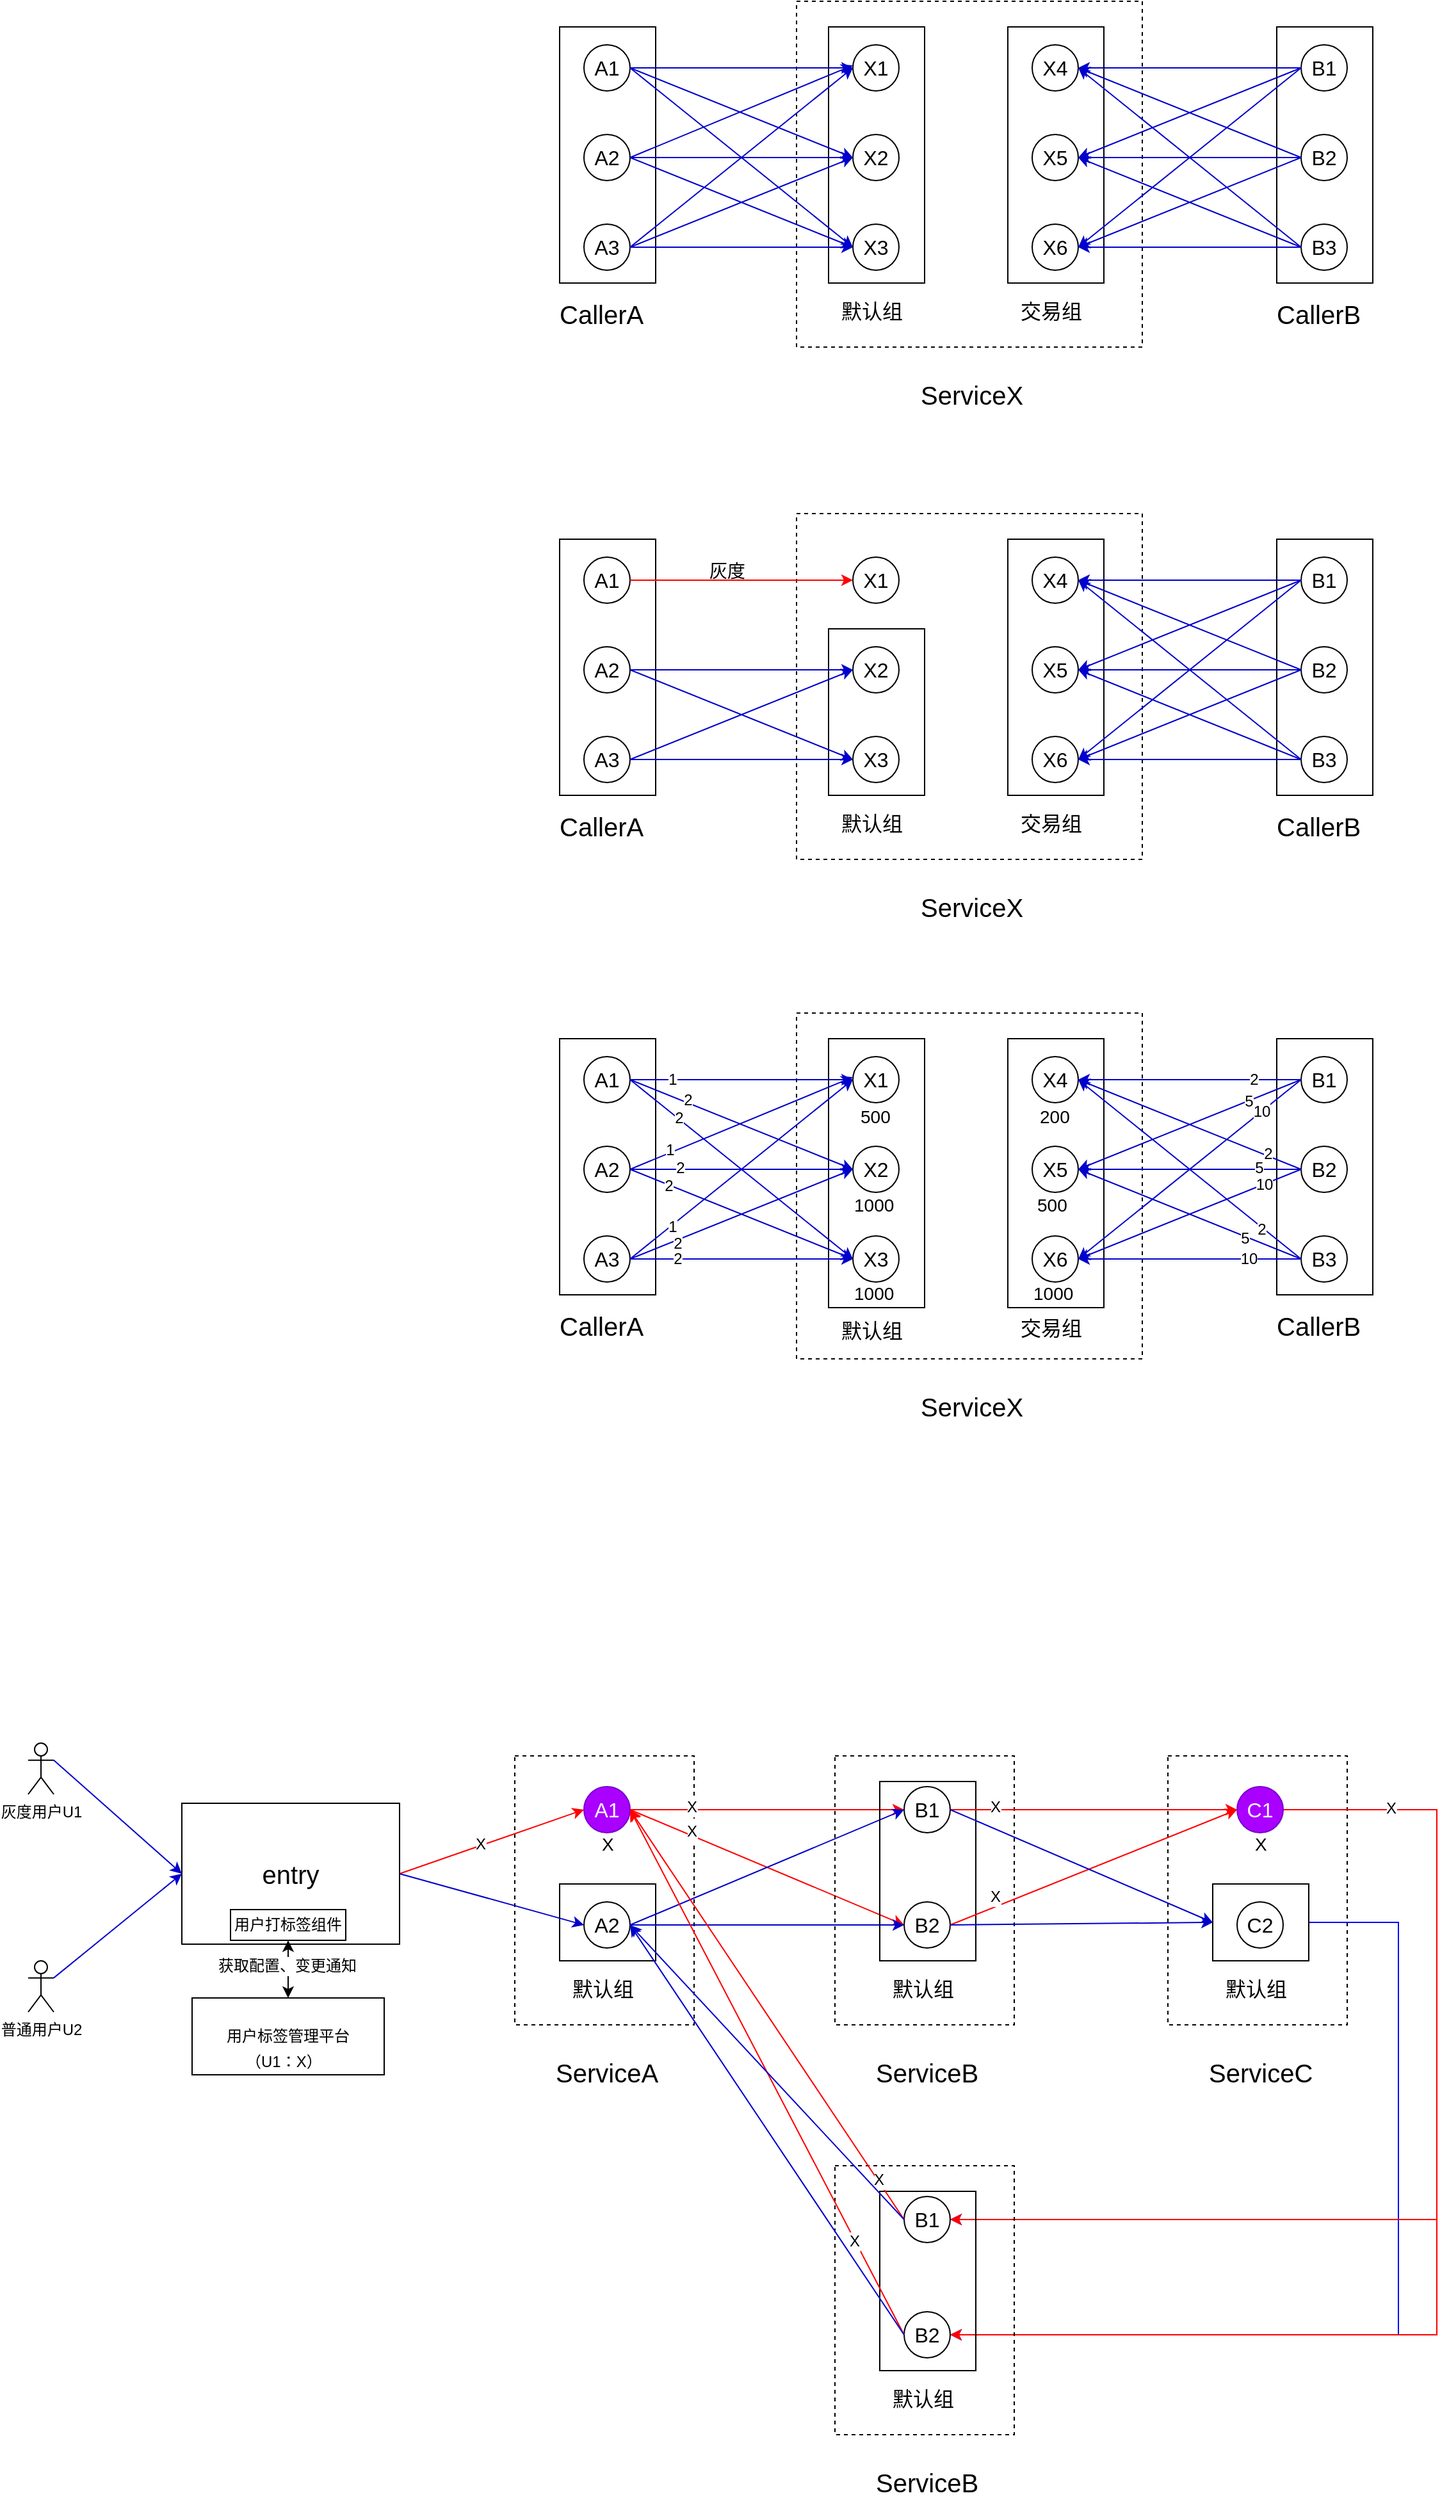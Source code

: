 <mxfile version="10.7.9" type="github"><diagram id="EXv9qr8ru3HA3uoRafgy" name="Page-1"><mxGraphModel dx="1738" dy="745" grid="1" gridSize="10" guides="1" tooltips="1" connect="1" arrows="1" fold="1" page="1" pageScale="1" pageWidth="827" pageHeight="1169" math="0" shadow="0"><root><mxCell id="0"/><mxCell id="1" parent="0"/><mxCell id="uE8plDeLr__Q0l3qdPSv-158" value="" style="rounded=0;whiteSpace=wrap;html=1;fillColor=none;dashed=1;" vertex="1" parent="1"><mxGeometry x="60" y="1420" width="140" height="210" as="geometry"/></mxCell><mxCell id="1Jk1m7-9sL2Hab15Abrz-1" value="" style="whiteSpace=wrap;html=1;aspect=fixed;fillColor=none;dashed=1;" parent="1" vertex="1"><mxGeometry x="280" y="50" width="270" height="270" as="geometry"/></mxCell><mxCell id="1Jk1m7-9sL2Hab15Abrz-3" value="" style="rounded=0;whiteSpace=wrap;html=1;fillColor=none;" parent="1" vertex="1"><mxGeometry x="305" y="70" width="75" height="200" as="geometry"/></mxCell><mxCell id="1Jk1m7-9sL2Hab15Abrz-2" value="&lt;font style=&quot;font-size: 16px&quot;&gt;X1&lt;/font&gt;" style="ellipse;whiteSpace=wrap;html=1;aspect=fixed;fillColor=none;" parent="1" vertex="1"><mxGeometry x="324" y="84" width="36" height="36" as="geometry"/></mxCell><mxCell id="1Jk1m7-9sL2Hab15Abrz-7" value="&lt;font style=&quot;font-size: 16px&quot;&gt;X2&lt;/font&gt;" style="ellipse;whiteSpace=wrap;html=1;aspect=fixed;fillColor=none;" parent="1" vertex="1"><mxGeometry x="324" y="154" width="36" height="36" as="geometry"/></mxCell><mxCell id="1Jk1m7-9sL2Hab15Abrz-8" value="&lt;font style=&quot;font-size: 16px&quot;&gt;X3&lt;/font&gt;" style="ellipse;whiteSpace=wrap;html=1;aspect=fixed;fillColor=none;" parent="1" vertex="1"><mxGeometry x="324" y="224" width="36" height="36" as="geometry"/></mxCell><mxCell id="1Jk1m7-9sL2Hab15Abrz-9" value="&lt;font style=&quot;font-size: 16px&quot;&gt;默认组&lt;/font&gt;" style="text;html=1;resizable=0;points=[];autosize=1;align=left;verticalAlign=top;spacingTop=-4;" parent="1" vertex="1"><mxGeometry x="312.5" y="280" width="60" height="20" as="geometry"/></mxCell><mxCell id="1Jk1m7-9sL2Hab15Abrz-10" value="" style="rounded=0;whiteSpace=wrap;html=1;fillColor=none;" parent="1" vertex="1"><mxGeometry x="445" y="70" width="75" height="200" as="geometry"/></mxCell><mxCell id="1Jk1m7-9sL2Hab15Abrz-11" value="&lt;font style=&quot;font-size: 16px&quot;&gt;X4&lt;/font&gt;" style="ellipse;whiteSpace=wrap;html=1;aspect=fixed;fillColor=none;" parent="1" vertex="1"><mxGeometry x="464" y="84" width="36" height="36" as="geometry"/></mxCell><mxCell id="1Jk1m7-9sL2Hab15Abrz-12" value="&lt;font style=&quot;font-size: 16px&quot;&gt;X5&lt;/font&gt;" style="ellipse;whiteSpace=wrap;html=1;aspect=fixed;fillColor=none;" parent="1" vertex="1"><mxGeometry x="464" y="154" width="36" height="36" as="geometry"/></mxCell><mxCell id="1Jk1m7-9sL2Hab15Abrz-13" value="&lt;font style=&quot;font-size: 16px&quot;&gt;X6&lt;/font&gt;" style="ellipse;whiteSpace=wrap;html=1;aspect=fixed;fillColor=none;" parent="1" vertex="1"><mxGeometry x="464" y="224" width="36" height="36" as="geometry"/></mxCell><mxCell id="1Jk1m7-9sL2Hab15Abrz-14" value="&lt;font style=&quot;font-size: 16px&quot;&gt;交易组&lt;/font&gt;" style="text;html=1;resizable=0;points=[];autosize=1;align=left;verticalAlign=top;spacingTop=-4;" parent="1" vertex="1"><mxGeometry x="452.5" y="280" width="60" height="20" as="geometry"/></mxCell><mxCell id="1Jk1m7-9sL2Hab15Abrz-15" value="&lt;font style=&quot;font-size: 20px&quot;&gt;ServiceX&lt;/font&gt;" style="text;html=1;" parent="1" vertex="1"><mxGeometry x="375" y="339" width="80" height="30" as="geometry"/></mxCell><mxCell id="1Jk1m7-9sL2Hab15Abrz-23" value="" style="rounded=0;whiteSpace=wrap;html=1;fillColor=none;" parent="1" vertex="1"><mxGeometry x="95" y="70" width="75" height="200" as="geometry"/></mxCell><mxCell id="1Jk1m7-9sL2Hab15Abrz-24" value="&lt;font style=&quot;font-size: 16px&quot;&gt;A1&lt;/font&gt;" style="ellipse;whiteSpace=wrap;html=1;aspect=fixed;fillColor=none;" parent="1" vertex="1"><mxGeometry x="114" y="84" width="36" height="36" as="geometry"/></mxCell><mxCell id="1Jk1m7-9sL2Hab15Abrz-25" value="&lt;span style=&quot;font-size: 16px&quot;&gt;A2&lt;/span&gt;" style="ellipse;whiteSpace=wrap;html=1;aspect=fixed;fillColor=none;" parent="1" vertex="1"><mxGeometry x="114" y="154" width="36" height="36" as="geometry"/></mxCell><mxCell id="1Jk1m7-9sL2Hab15Abrz-26" value="&lt;span style=&quot;font-size: 16px&quot;&gt;A3&lt;/span&gt;" style="ellipse;whiteSpace=wrap;html=1;aspect=fixed;fillColor=none;" parent="1" vertex="1"><mxGeometry x="114" y="224" width="36" height="36" as="geometry"/></mxCell><mxCell id="1Jk1m7-9sL2Hab15Abrz-27" value="&lt;font style=&quot;font-size: 20px&quot;&gt;CallerA&lt;/font&gt;" style="text;html=1;resizable=0;points=[];autosize=1;align=left;verticalAlign=top;spacingTop=-4;" parent="1" vertex="1"><mxGeometry x="92.5" y="280" width="80" height="20" as="geometry"/></mxCell><mxCell id="1Jk1m7-9sL2Hab15Abrz-33" value="" style="endArrow=classic;html=1;strokeColor=#0000CC;exitX=1;exitY=0.5;exitDx=0;exitDy=0;entryX=0;entryY=0.5;entryDx=0;entryDy=0;" parent="1" source="1Jk1m7-9sL2Hab15Abrz-24" target="1Jk1m7-9sL2Hab15Abrz-2" edge="1"><mxGeometry width="50" height="50" relative="1" as="geometry"><mxPoint x="190" y="10" as="sourcePoint"/><mxPoint x="240" y="-40" as="targetPoint"/></mxGeometry></mxCell><mxCell id="1Jk1m7-9sL2Hab15Abrz-34" value="" style="endArrow=classic;html=1;strokeColor=#0000CC;exitX=1;exitY=0.5;exitDx=0;exitDy=0;entryX=0;entryY=0.5;entryDx=0;entryDy=0;" parent="1" source="1Jk1m7-9sL2Hab15Abrz-24" target="1Jk1m7-9sL2Hab15Abrz-7" edge="1"><mxGeometry width="50" height="50" relative="1" as="geometry"><mxPoint x="160" y="112" as="sourcePoint"/><mxPoint x="334" y="112" as="targetPoint"/></mxGeometry></mxCell><mxCell id="1Jk1m7-9sL2Hab15Abrz-35" value="" style="endArrow=classic;html=1;strokeColor=#0000CC;exitX=1;exitY=0.5;exitDx=0;exitDy=0;entryX=0;entryY=0.5;entryDx=0;entryDy=0;" parent="1" source="1Jk1m7-9sL2Hab15Abrz-24" target="1Jk1m7-9sL2Hab15Abrz-8" edge="1"><mxGeometry width="50" height="50" relative="1" as="geometry"><mxPoint x="160" y="112" as="sourcePoint"/><mxPoint x="334" y="182" as="targetPoint"/></mxGeometry></mxCell><mxCell id="1Jk1m7-9sL2Hab15Abrz-36" value="" style="endArrow=classic;html=1;strokeColor=#0000CC;exitX=1;exitY=0.5;exitDx=0;exitDy=0;" parent="1" source="1Jk1m7-9sL2Hab15Abrz-25" edge="1"><mxGeometry width="50" height="50" relative="1" as="geometry"><mxPoint x="150" y="112" as="sourcePoint"/><mxPoint x="324" y="100" as="targetPoint"/></mxGeometry></mxCell><mxCell id="1Jk1m7-9sL2Hab15Abrz-37" value="" style="endArrow=classic;html=1;strokeColor=#0000CC;exitX=1;exitY=0.5;exitDx=0;exitDy=0;entryX=0;entryY=0.5;entryDx=0;entryDy=0;" parent="1" source="1Jk1m7-9sL2Hab15Abrz-25" target="1Jk1m7-9sL2Hab15Abrz-7" edge="1"><mxGeometry width="50" height="50" relative="1" as="geometry"><mxPoint x="160" y="182" as="sourcePoint"/><mxPoint x="334" y="110" as="targetPoint"/></mxGeometry></mxCell><mxCell id="1Jk1m7-9sL2Hab15Abrz-38" value="" style="endArrow=classic;html=1;strokeColor=#0000CC;exitX=1;exitY=0.5;exitDx=0;exitDy=0;entryX=0;entryY=0.5;entryDx=0;entryDy=0;" parent="1" source="1Jk1m7-9sL2Hab15Abrz-25" target="1Jk1m7-9sL2Hab15Abrz-8" edge="1"><mxGeometry width="50" height="50" relative="1" as="geometry"><mxPoint x="160" y="182" as="sourcePoint"/><mxPoint x="334" y="182" as="targetPoint"/></mxGeometry></mxCell><mxCell id="1Jk1m7-9sL2Hab15Abrz-39" value="" style="endArrow=classic;html=1;strokeColor=#0000CC;exitX=1;exitY=0.5;exitDx=0;exitDy=0;entryX=0;entryY=0.5;entryDx=0;entryDy=0;" parent="1" source="1Jk1m7-9sL2Hab15Abrz-26" target="1Jk1m7-9sL2Hab15Abrz-2" edge="1"><mxGeometry width="50" height="50" relative="1" as="geometry"><mxPoint x="160" y="182" as="sourcePoint"/><mxPoint x="334" y="252" as="targetPoint"/></mxGeometry></mxCell><mxCell id="1Jk1m7-9sL2Hab15Abrz-40" value="" style="endArrow=classic;html=1;strokeColor=#0000CC;exitX=1;exitY=0.5;exitDx=0;exitDy=0;entryX=0;entryY=0.5;entryDx=0;entryDy=0;" parent="1" source="1Jk1m7-9sL2Hab15Abrz-26" target="1Jk1m7-9sL2Hab15Abrz-7" edge="1"><mxGeometry width="50" height="50" relative="1" as="geometry"><mxPoint x="160" y="252" as="sourcePoint"/><mxPoint x="334" y="112" as="targetPoint"/></mxGeometry></mxCell><mxCell id="1Jk1m7-9sL2Hab15Abrz-41" value="" style="endArrow=classic;html=1;strokeColor=#0000CC;exitX=1;exitY=0.5;exitDx=0;exitDy=0;entryX=0;entryY=0.5;entryDx=0;entryDy=0;" parent="1" source="1Jk1m7-9sL2Hab15Abrz-26" target="1Jk1m7-9sL2Hab15Abrz-8" edge="1"><mxGeometry width="50" height="50" relative="1" as="geometry"><mxPoint x="160" y="252" as="sourcePoint"/><mxPoint x="334" y="182" as="targetPoint"/></mxGeometry></mxCell><mxCell id="1Jk1m7-9sL2Hab15Abrz-42" value="" style="rounded=0;whiteSpace=wrap;html=1;fillColor=none;" parent="1" vertex="1"><mxGeometry x="655" y="70" width="75" height="200" as="geometry"/></mxCell><mxCell id="1Jk1m7-9sL2Hab15Abrz-43" value="&lt;font style=&quot;font-size: 16px&quot;&gt;B1&lt;/font&gt;" style="ellipse;whiteSpace=wrap;html=1;aspect=fixed;fillColor=none;" parent="1" vertex="1"><mxGeometry x="674" y="84" width="36" height="36" as="geometry"/></mxCell><mxCell id="1Jk1m7-9sL2Hab15Abrz-44" value="&lt;span style=&quot;font-size: 16px&quot;&gt;B2&lt;/span&gt;" style="ellipse;whiteSpace=wrap;html=1;aspect=fixed;fillColor=none;" parent="1" vertex="1"><mxGeometry x="674" y="154" width="36" height="36" as="geometry"/></mxCell><mxCell id="1Jk1m7-9sL2Hab15Abrz-45" value="&lt;span style=&quot;font-size: 16px&quot;&gt;B3&lt;/span&gt;" style="ellipse;whiteSpace=wrap;html=1;aspect=fixed;fillColor=none;" parent="1" vertex="1"><mxGeometry x="674" y="224" width="36" height="36" as="geometry"/></mxCell><mxCell id="1Jk1m7-9sL2Hab15Abrz-46" value="&lt;font style=&quot;font-size: 20px&quot;&gt;CallerB&lt;/font&gt;" style="text;html=1;resizable=0;points=[];autosize=1;align=left;verticalAlign=top;spacingTop=-4;" parent="1" vertex="1"><mxGeometry x="652.5" y="280" width="80" height="20" as="geometry"/></mxCell><mxCell id="1Jk1m7-9sL2Hab15Abrz-47" value="" style="endArrow=classic;html=1;strokeColor=#0000CC;exitX=0;exitY=0.5;exitDx=0;exitDy=0;entryX=1;entryY=0.5;entryDx=0;entryDy=0;" parent="1" source="1Jk1m7-9sL2Hab15Abrz-43" target="1Jk1m7-9sL2Hab15Abrz-11" edge="1"><mxGeometry width="50" height="50" relative="1" as="geometry"><mxPoint x="600" y="354" as="sourcePoint"/><mxPoint x="774" y="354" as="targetPoint"/></mxGeometry></mxCell><mxCell id="1Jk1m7-9sL2Hab15Abrz-48" value="" style="endArrow=classic;html=1;strokeColor=#0000CC;exitX=0;exitY=0.5;exitDx=0;exitDy=0;entryX=1;entryY=0.5;entryDx=0;entryDy=0;" parent="1" source="1Jk1m7-9sL2Hab15Abrz-44" target="1Jk1m7-9sL2Hab15Abrz-11" edge="1"><mxGeometry width="50" height="50" relative="1" as="geometry"><mxPoint x="684" y="112" as="sourcePoint"/><mxPoint x="510" y="112" as="targetPoint"/></mxGeometry></mxCell><mxCell id="1Jk1m7-9sL2Hab15Abrz-49" value="" style="endArrow=classic;html=1;strokeColor=#0000CC;exitX=0;exitY=0.5;exitDx=0;exitDy=0;entryX=1;entryY=0.5;entryDx=0;entryDy=0;" parent="1" source="1Jk1m7-9sL2Hab15Abrz-45" target="1Jk1m7-9sL2Hab15Abrz-11" edge="1"><mxGeometry width="50" height="50" relative="1" as="geometry"><mxPoint x="684" y="182" as="sourcePoint"/><mxPoint x="510" y="112" as="targetPoint"/></mxGeometry></mxCell><mxCell id="1Jk1m7-9sL2Hab15Abrz-50" value="" style="endArrow=classic;html=1;strokeColor=#0000CC;entryX=1;entryY=0.5;entryDx=0;entryDy=0;exitX=0;exitY=0.5;exitDx=0;exitDy=0;" parent="1" source="1Jk1m7-9sL2Hab15Abrz-43" target="1Jk1m7-9sL2Hab15Abrz-12" edge="1"><mxGeometry width="50" height="50" relative="1" as="geometry"><mxPoint x="640" y="120" as="sourcePoint"/><mxPoint x="510" y="112" as="targetPoint"/></mxGeometry></mxCell><mxCell id="1Jk1m7-9sL2Hab15Abrz-51" value="" style="endArrow=classic;html=1;strokeColor=#0000CC;entryX=1;entryY=0.5;entryDx=0;entryDy=0;exitX=0;exitY=0.5;exitDx=0;exitDy=0;" parent="1" source="1Jk1m7-9sL2Hab15Abrz-44" target="1Jk1m7-9sL2Hab15Abrz-12" edge="1"><mxGeometry width="50" height="50" relative="1" as="geometry"><mxPoint x="684" y="112" as="sourcePoint"/><mxPoint x="510" y="182" as="targetPoint"/></mxGeometry></mxCell><mxCell id="1Jk1m7-9sL2Hab15Abrz-52" value="" style="endArrow=classic;html=1;strokeColor=#0000CC;entryX=1;entryY=0.5;entryDx=0;entryDy=0;exitX=0;exitY=0.5;exitDx=0;exitDy=0;" parent="1" source="1Jk1m7-9sL2Hab15Abrz-44" target="1Jk1m7-9sL2Hab15Abrz-13" edge="1"><mxGeometry width="50" height="50" relative="1" as="geometry"><mxPoint x="684" y="182" as="sourcePoint"/><mxPoint x="510" y="182" as="targetPoint"/></mxGeometry></mxCell><mxCell id="1Jk1m7-9sL2Hab15Abrz-53" value="" style="endArrow=classic;html=1;strokeColor=#0000CC;entryX=1;entryY=0.5;entryDx=0;entryDy=0;exitX=0;exitY=0.5;exitDx=0;exitDy=0;" parent="1" source="1Jk1m7-9sL2Hab15Abrz-43" target="1Jk1m7-9sL2Hab15Abrz-13" edge="1"><mxGeometry width="50" height="50" relative="1" as="geometry"><mxPoint x="684" y="182" as="sourcePoint"/><mxPoint x="510" y="252" as="targetPoint"/></mxGeometry></mxCell><mxCell id="1Jk1m7-9sL2Hab15Abrz-54" value="" style="endArrow=classic;html=1;strokeColor=#0000CC;exitX=0;exitY=0.5;exitDx=0;exitDy=0;entryX=1;entryY=0.5;entryDx=0;entryDy=0;" parent="1" source="1Jk1m7-9sL2Hab15Abrz-45" target="1Jk1m7-9sL2Hab15Abrz-12" edge="1"><mxGeometry width="50" height="50" relative="1" as="geometry"><mxPoint x="684" y="252" as="sourcePoint"/><mxPoint x="510" y="112" as="targetPoint"/></mxGeometry></mxCell><mxCell id="1Jk1m7-9sL2Hab15Abrz-55" value="" style="endArrow=classic;html=1;strokeColor=#0000CC;exitX=0;exitY=0.5;exitDx=0;exitDy=0;entryX=1;entryY=0.5;entryDx=0;entryDy=0;" parent="1" source="1Jk1m7-9sL2Hab15Abrz-45" target="1Jk1m7-9sL2Hab15Abrz-13" edge="1"><mxGeometry width="50" height="50" relative="1" as="geometry"><mxPoint x="684" y="252" as="sourcePoint"/><mxPoint x="510" y="182" as="targetPoint"/></mxGeometry></mxCell><mxCell id="uE8plDeLr__Q0l3qdPSv-1" value="" style="whiteSpace=wrap;html=1;aspect=fixed;fillColor=none;dashed=1;" vertex="1" parent="1"><mxGeometry x="280" y="450" width="270" height="270" as="geometry"/></mxCell><mxCell id="uE8plDeLr__Q0l3qdPSv-2" value="" style="rounded=0;whiteSpace=wrap;html=1;fillColor=none;" vertex="1" parent="1"><mxGeometry x="305" y="540" width="75" height="130" as="geometry"/></mxCell><mxCell id="uE8plDeLr__Q0l3qdPSv-3" value="&lt;font style=&quot;font-size: 16px&quot;&gt;X1&lt;/font&gt;" style="ellipse;whiteSpace=wrap;html=1;aspect=fixed;fillColor=none;" vertex="1" parent="1"><mxGeometry x="324" y="484" width="36" height="36" as="geometry"/></mxCell><mxCell id="uE8plDeLr__Q0l3qdPSv-4" value="&lt;font style=&quot;font-size: 16px&quot;&gt;X2&lt;/font&gt;" style="ellipse;whiteSpace=wrap;html=1;aspect=fixed;fillColor=none;" vertex="1" parent="1"><mxGeometry x="324" y="554" width="36" height="36" as="geometry"/></mxCell><mxCell id="uE8plDeLr__Q0l3qdPSv-5" value="&lt;font style=&quot;font-size: 16px&quot;&gt;X3&lt;/font&gt;" style="ellipse;whiteSpace=wrap;html=1;aspect=fixed;fillColor=none;" vertex="1" parent="1"><mxGeometry x="324" y="624" width="36" height="36" as="geometry"/></mxCell><mxCell id="uE8plDeLr__Q0l3qdPSv-6" value="&lt;font style=&quot;font-size: 16px&quot;&gt;默认组&lt;/font&gt;" style="text;html=1;resizable=0;points=[];autosize=1;align=left;verticalAlign=top;spacingTop=-4;" vertex="1" parent="1"><mxGeometry x="312.5" y="680" width="60" height="20" as="geometry"/></mxCell><mxCell id="uE8plDeLr__Q0l3qdPSv-7" value="" style="rounded=0;whiteSpace=wrap;html=1;fillColor=none;" vertex="1" parent="1"><mxGeometry x="445" y="470" width="75" height="200" as="geometry"/></mxCell><mxCell id="uE8plDeLr__Q0l3qdPSv-8" value="&lt;font style=&quot;font-size: 16px&quot;&gt;X4&lt;/font&gt;" style="ellipse;whiteSpace=wrap;html=1;aspect=fixed;fillColor=none;" vertex="1" parent="1"><mxGeometry x="464" y="484" width="36" height="36" as="geometry"/></mxCell><mxCell id="uE8plDeLr__Q0l3qdPSv-9" value="&lt;font style=&quot;font-size: 16px&quot;&gt;X5&lt;/font&gt;" style="ellipse;whiteSpace=wrap;html=1;aspect=fixed;fillColor=none;" vertex="1" parent="1"><mxGeometry x="464" y="554" width="36" height="36" as="geometry"/></mxCell><mxCell id="uE8plDeLr__Q0l3qdPSv-10" value="&lt;font style=&quot;font-size: 16px&quot;&gt;X6&lt;/font&gt;" style="ellipse;whiteSpace=wrap;html=1;aspect=fixed;fillColor=none;" vertex="1" parent="1"><mxGeometry x="464" y="624" width="36" height="36" as="geometry"/></mxCell><mxCell id="uE8plDeLr__Q0l3qdPSv-11" value="&lt;font style=&quot;font-size: 16px&quot;&gt;交易组&lt;/font&gt;" style="text;html=1;resizable=0;points=[];autosize=1;align=left;verticalAlign=top;spacingTop=-4;" vertex="1" parent="1"><mxGeometry x="452.5" y="680" width="60" height="20" as="geometry"/></mxCell><mxCell id="uE8plDeLr__Q0l3qdPSv-12" value="&lt;font style=&quot;font-size: 20px&quot;&gt;ServiceX&lt;/font&gt;" style="text;html=1;" vertex="1" parent="1"><mxGeometry x="375" y="739" width="80" height="30" as="geometry"/></mxCell><mxCell id="uE8plDeLr__Q0l3qdPSv-13" value="" style="rounded=0;whiteSpace=wrap;html=1;fillColor=none;" vertex="1" parent="1"><mxGeometry x="95" y="470" width="75" height="200" as="geometry"/></mxCell><mxCell id="uE8plDeLr__Q0l3qdPSv-14" value="&lt;font style=&quot;font-size: 16px&quot;&gt;A1&lt;/font&gt;" style="ellipse;whiteSpace=wrap;html=1;aspect=fixed;fillColor=none;" vertex="1" parent="1"><mxGeometry x="114" y="484" width="36" height="36" as="geometry"/></mxCell><mxCell id="uE8plDeLr__Q0l3qdPSv-15" value="&lt;span style=&quot;font-size: 16px&quot;&gt;A2&lt;/span&gt;" style="ellipse;whiteSpace=wrap;html=1;aspect=fixed;fillColor=none;" vertex="1" parent="1"><mxGeometry x="114" y="554" width="36" height="36" as="geometry"/></mxCell><mxCell id="uE8plDeLr__Q0l3qdPSv-16" value="&lt;span style=&quot;font-size: 16px&quot;&gt;A3&lt;/span&gt;" style="ellipse;whiteSpace=wrap;html=1;aspect=fixed;fillColor=none;" vertex="1" parent="1"><mxGeometry x="114" y="624" width="36" height="36" as="geometry"/></mxCell><mxCell id="uE8plDeLr__Q0l3qdPSv-17" value="&lt;font style=&quot;font-size: 20px&quot;&gt;CallerA&lt;/font&gt;" style="text;html=1;resizable=0;points=[];autosize=1;align=left;verticalAlign=top;spacingTop=-4;" vertex="1" parent="1"><mxGeometry x="92.5" y="680" width="80" height="20" as="geometry"/></mxCell><mxCell id="uE8plDeLr__Q0l3qdPSv-18" value="" style="endArrow=classic;html=1;strokeColor=#FF0000;exitX=1;exitY=0.5;exitDx=0;exitDy=0;entryX=0;entryY=0.5;entryDx=0;entryDy=0;" edge="1" parent="1" source="uE8plDeLr__Q0l3qdPSv-14" target="uE8plDeLr__Q0l3qdPSv-3"><mxGeometry width="50" height="50" relative="1" as="geometry"><mxPoint x="190" y="410" as="sourcePoint"/><mxPoint x="240" y="360" as="targetPoint"/></mxGeometry></mxCell><mxCell id="uE8plDeLr__Q0l3qdPSv-22" value="" style="endArrow=classic;html=1;strokeColor=#0000CC;exitX=1;exitY=0.5;exitDx=0;exitDy=0;entryX=0;entryY=0.5;entryDx=0;entryDy=0;" edge="1" parent="1" source="uE8plDeLr__Q0l3qdPSv-15" target="uE8plDeLr__Q0l3qdPSv-4"><mxGeometry width="50" height="50" relative="1" as="geometry"><mxPoint x="160" y="582" as="sourcePoint"/><mxPoint x="334" y="510" as="targetPoint"/></mxGeometry></mxCell><mxCell id="uE8plDeLr__Q0l3qdPSv-23" value="" style="endArrow=classic;html=1;strokeColor=#0000CC;exitX=1;exitY=0.5;exitDx=0;exitDy=0;entryX=0;entryY=0.5;entryDx=0;entryDy=0;" edge="1" parent="1" source="uE8plDeLr__Q0l3qdPSv-15" target="uE8plDeLr__Q0l3qdPSv-5"><mxGeometry width="50" height="50" relative="1" as="geometry"><mxPoint x="160" y="582" as="sourcePoint"/><mxPoint x="334" y="582" as="targetPoint"/></mxGeometry></mxCell><mxCell id="uE8plDeLr__Q0l3qdPSv-25" value="" style="endArrow=classic;html=1;strokeColor=#0000CC;exitX=1;exitY=0.5;exitDx=0;exitDy=0;entryX=0;entryY=0.5;entryDx=0;entryDy=0;" edge="1" parent="1" source="uE8plDeLr__Q0l3qdPSv-16" target="uE8plDeLr__Q0l3qdPSv-4"><mxGeometry width="50" height="50" relative="1" as="geometry"><mxPoint x="160" y="652" as="sourcePoint"/><mxPoint x="334" y="512" as="targetPoint"/></mxGeometry></mxCell><mxCell id="uE8plDeLr__Q0l3qdPSv-26" value="" style="endArrow=classic;html=1;strokeColor=#0000CC;exitX=1;exitY=0.5;exitDx=0;exitDy=0;entryX=0;entryY=0.5;entryDx=0;entryDy=0;" edge="1" parent="1" source="uE8plDeLr__Q0l3qdPSv-16" target="uE8plDeLr__Q0l3qdPSv-5"><mxGeometry width="50" height="50" relative="1" as="geometry"><mxPoint x="160" y="652" as="sourcePoint"/><mxPoint x="334" y="582" as="targetPoint"/></mxGeometry></mxCell><mxCell id="uE8plDeLr__Q0l3qdPSv-27" value="" style="rounded=0;whiteSpace=wrap;html=1;fillColor=none;" vertex="1" parent="1"><mxGeometry x="655" y="470" width="75" height="200" as="geometry"/></mxCell><mxCell id="uE8plDeLr__Q0l3qdPSv-28" value="&lt;font style=&quot;font-size: 16px&quot;&gt;B1&lt;/font&gt;" style="ellipse;whiteSpace=wrap;html=1;aspect=fixed;fillColor=none;" vertex="1" parent="1"><mxGeometry x="674" y="484" width="36" height="36" as="geometry"/></mxCell><mxCell id="uE8plDeLr__Q0l3qdPSv-29" value="&lt;span style=&quot;font-size: 16px&quot;&gt;B2&lt;/span&gt;" style="ellipse;whiteSpace=wrap;html=1;aspect=fixed;fillColor=none;" vertex="1" parent="1"><mxGeometry x="674" y="554" width="36" height="36" as="geometry"/></mxCell><mxCell id="uE8plDeLr__Q0l3qdPSv-30" value="&lt;span style=&quot;font-size: 16px&quot;&gt;B3&lt;/span&gt;" style="ellipse;whiteSpace=wrap;html=1;aspect=fixed;fillColor=none;" vertex="1" parent="1"><mxGeometry x="674" y="624" width="36" height="36" as="geometry"/></mxCell><mxCell id="uE8plDeLr__Q0l3qdPSv-31" value="&lt;font style=&quot;font-size: 20px&quot;&gt;CallerB&lt;/font&gt;" style="text;html=1;resizable=0;points=[];autosize=1;align=left;verticalAlign=top;spacingTop=-4;" vertex="1" parent="1"><mxGeometry x="652.5" y="680" width="80" height="20" as="geometry"/></mxCell><mxCell id="uE8plDeLr__Q0l3qdPSv-32" value="" style="endArrow=classic;html=1;strokeColor=#0000CC;exitX=0;exitY=0.5;exitDx=0;exitDy=0;entryX=1;entryY=0.5;entryDx=0;entryDy=0;" edge="1" parent="1" source="uE8plDeLr__Q0l3qdPSv-28" target="uE8plDeLr__Q0l3qdPSv-8"><mxGeometry width="50" height="50" relative="1" as="geometry"><mxPoint x="600" y="754" as="sourcePoint"/><mxPoint x="774" y="754" as="targetPoint"/></mxGeometry></mxCell><mxCell id="uE8plDeLr__Q0l3qdPSv-33" value="" style="endArrow=classic;html=1;strokeColor=#0000CC;exitX=0;exitY=0.5;exitDx=0;exitDy=0;entryX=1;entryY=0.5;entryDx=0;entryDy=0;" edge="1" parent="1" source="uE8plDeLr__Q0l3qdPSv-29" target="uE8plDeLr__Q0l3qdPSv-8"><mxGeometry width="50" height="50" relative="1" as="geometry"><mxPoint x="684" y="512" as="sourcePoint"/><mxPoint x="510" y="512" as="targetPoint"/></mxGeometry></mxCell><mxCell id="uE8plDeLr__Q0l3qdPSv-34" value="" style="endArrow=classic;html=1;strokeColor=#0000CC;exitX=0;exitY=0.5;exitDx=0;exitDy=0;entryX=1;entryY=0.5;entryDx=0;entryDy=0;" edge="1" parent="1" source="uE8plDeLr__Q0l3qdPSv-30" target="uE8plDeLr__Q0l3qdPSv-8"><mxGeometry width="50" height="50" relative="1" as="geometry"><mxPoint x="684" y="582" as="sourcePoint"/><mxPoint x="510" y="512" as="targetPoint"/></mxGeometry></mxCell><mxCell id="uE8plDeLr__Q0l3qdPSv-35" value="" style="endArrow=classic;html=1;strokeColor=#0000CC;entryX=1;entryY=0.5;entryDx=0;entryDy=0;exitX=0;exitY=0.5;exitDx=0;exitDy=0;" edge="1" parent="1" source="uE8plDeLr__Q0l3qdPSv-28" target="uE8plDeLr__Q0l3qdPSv-9"><mxGeometry width="50" height="50" relative="1" as="geometry"><mxPoint x="640" y="520" as="sourcePoint"/><mxPoint x="510" y="512" as="targetPoint"/></mxGeometry></mxCell><mxCell id="uE8plDeLr__Q0l3qdPSv-36" value="" style="endArrow=classic;html=1;strokeColor=#0000CC;entryX=1;entryY=0.5;entryDx=0;entryDy=0;exitX=0;exitY=0.5;exitDx=0;exitDy=0;" edge="1" parent="1" source="uE8plDeLr__Q0l3qdPSv-29" target="uE8plDeLr__Q0l3qdPSv-9"><mxGeometry width="50" height="50" relative="1" as="geometry"><mxPoint x="684" y="512" as="sourcePoint"/><mxPoint x="510" y="582" as="targetPoint"/></mxGeometry></mxCell><mxCell id="uE8plDeLr__Q0l3qdPSv-37" value="" style="endArrow=classic;html=1;strokeColor=#0000CC;entryX=1;entryY=0.5;entryDx=0;entryDy=0;exitX=0;exitY=0.5;exitDx=0;exitDy=0;" edge="1" parent="1" source="uE8plDeLr__Q0l3qdPSv-29" target="uE8plDeLr__Q0l3qdPSv-10"><mxGeometry width="50" height="50" relative="1" as="geometry"><mxPoint x="684" y="582" as="sourcePoint"/><mxPoint x="510" y="582" as="targetPoint"/></mxGeometry></mxCell><mxCell id="uE8plDeLr__Q0l3qdPSv-38" value="" style="endArrow=classic;html=1;strokeColor=#0000CC;entryX=1;entryY=0.5;entryDx=0;entryDy=0;exitX=0;exitY=0.5;exitDx=0;exitDy=0;" edge="1" parent="1" source="uE8plDeLr__Q0l3qdPSv-28" target="uE8plDeLr__Q0l3qdPSv-10"><mxGeometry width="50" height="50" relative="1" as="geometry"><mxPoint x="684" y="582" as="sourcePoint"/><mxPoint x="510" y="652" as="targetPoint"/></mxGeometry></mxCell><mxCell id="uE8plDeLr__Q0l3qdPSv-39" value="" style="endArrow=classic;html=1;strokeColor=#0000CC;exitX=0;exitY=0.5;exitDx=0;exitDy=0;entryX=1;entryY=0.5;entryDx=0;entryDy=0;" edge="1" parent="1" source="uE8plDeLr__Q0l3qdPSv-30" target="uE8plDeLr__Q0l3qdPSv-9"><mxGeometry width="50" height="50" relative="1" as="geometry"><mxPoint x="684" y="652" as="sourcePoint"/><mxPoint x="510" y="512" as="targetPoint"/></mxGeometry></mxCell><mxCell id="uE8plDeLr__Q0l3qdPSv-40" value="" style="endArrow=classic;html=1;strokeColor=#0000CC;exitX=0;exitY=0.5;exitDx=0;exitDy=0;entryX=1;entryY=0.5;entryDx=0;entryDy=0;" edge="1" parent="1" source="uE8plDeLr__Q0l3qdPSv-30" target="uE8plDeLr__Q0l3qdPSv-10"><mxGeometry width="50" height="50" relative="1" as="geometry"><mxPoint x="684" y="652" as="sourcePoint"/><mxPoint x="510" y="582" as="targetPoint"/></mxGeometry></mxCell><mxCell id="uE8plDeLr__Q0l3qdPSv-41" value="&lt;font style=&quot;font-size: 14px&quot;&gt;灰度&lt;/font&gt;" style="text;html=1;resizable=0;points=[];autosize=1;align=left;verticalAlign=top;spacingTop=-4;" vertex="1" parent="1"><mxGeometry x="210" y="484" width="40" height="20" as="geometry"/></mxCell><mxCell id="uE8plDeLr__Q0l3qdPSv-42" value="" style="whiteSpace=wrap;html=1;aspect=fixed;fillColor=none;dashed=1;" vertex="1" parent="1"><mxGeometry x="280" y="840" width="270" height="270" as="geometry"/></mxCell><mxCell id="uE8plDeLr__Q0l3qdPSv-43" value="" style="rounded=0;whiteSpace=wrap;html=1;fillColor=none;" vertex="1" parent="1"><mxGeometry x="305" y="860" width="75" height="210" as="geometry"/></mxCell><mxCell id="uE8plDeLr__Q0l3qdPSv-44" value="&lt;font style=&quot;font-size: 16px&quot;&gt;X1&lt;/font&gt;" style="ellipse;whiteSpace=wrap;html=1;aspect=fixed;fillColor=none;" vertex="1" parent="1"><mxGeometry x="324" y="874" width="36" height="36" as="geometry"/></mxCell><mxCell id="uE8plDeLr__Q0l3qdPSv-45" value="&lt;font style=&quot;font-size: 16px&quot;&gt;X2&lt;/font&gt;" style="ellipse;whiteSpace=wrap;html=1;aspect=fixed;fillColor=none;" vertex="1" parent="1"><mxGeometry x="324" y="944" width="36" height="36" as="geometry"/></mxCell><mxCell id="uE8plDeLr__Q0l3qdPSv-46" value="&lt;font style=&quot;font-size: 16px&quot;&gt;X3&lt;/font&gt;" style="ellipse;whiteSpace=wrap;html=1;aspect=fixed;fillColor=none;" vertex="1" parent="1"><mxGeometry x="324" y="1014" width="36" height="36" as="geometry"/></mxCell><mxCell id="uE8plDeLr__Q0l3qdPSv-47" value="&lt;font style=&quot;font-size: 16px&quot;&gt;默认组&lt;/font&gt;" style="text;html=1;resizable=0;points=[];autosize=1;align=left;verticalAlign=top;spacingTop=-4;" vertex="1" parent="1"><mxGeometry x="312.5" y="1076" width="60" height="20" as="geometry"/></mxCell><mxCell id="uE8plDeLr__Q0l3qdPSv-48" value="" style="rounded=0;whiteSpace=wrap;html=1;fillColor=none;" vertex="1" parent="1"><mxGeometry x="445" y="860" width="75" height="210" as="geometry"/></mxCell><mxCell id="uE8plDeLr__Q0l3qdPSv-49" value="&lt;font style=&quot;font-size: 16px&quot;&gt;X4&lt;/font&gt;" style="ellipse;whiteSpace=wrap;html=1;aspect=fixed;fillColor=none;" vertex="1" parent="1"><mxGeometry x="464" y="874" width="36" height="36" as="geometry"/></mxCell><mxCell id="uE8plDeLr__Q0l3qdPSv-50" value="&lt;font style=&quot;font-size: 16px&quot;&gt;X5&lt;/font&gt;" style="ellipse;whiteSpace=wrap;html=1;aspect=fixed;fillColor=none;" vertex="1" parent="1"><mxGeometry x="464" y="944" width="36" height="36" as="geometry"/></mxCell><mxCell id="uE8plDeLr__Q0l3qdPSv-51" value="&lt;font style=&quot;font-size: 16px&quot;&gt;X6&lt;/font&gt;" style="ellipse;whiteSpace=wrap;html=1;aspect=fixed;fillColor=none;" vertex="1" parent="1"><mxGeometry x="464" y="1014" width="36" height="36" as="geometry"/></mxCell><mxCell id="uE8plDeLr__Q0l3qdPSv-52" value="&lt;font style=&quot;font-size: 16px&quot;&gt;交易组&lt;/font&gt;" style="text;html=1;resizable=0;points=[];autosize=1;align=left;verticalAlign=top;spacingTop=-4;" vertex="1" parent="1"><mxGeometry x="452.5" y="1074" width="60" height="20" as="geometry"/></mxCell><mxCell id="uE8plDeLr__Q0l3qdPSv-53" value="&lt;font style=&quot;font-size: 20px&quot;&gt;ServiceX&lt;/font&gt;" style="text;html=1;" vertex="1" parent="1"><mxGeometry x="375" y="1129" width="80" height="30" as="geometry"/></mxCell><mxCell id="uE8plDeLr__Q0l3qdPSv-54" value="" style="rounded=0;whiteSpace=wrap;html=1;fillColor=none;" vertex="1" parent="1"><mxGeometry x="95" y="860" width="75" height="200" as="geometry"/></mxCell><mxCell id="uE8plDeLr__Q0l3qdPSv-55" value="&lt;font style=&quot;font-size: 16px&quot;&gt;A1&lt;/font&gt;" style="ellipse;whiteSpace=wrap;html=1;aspect=fixed;fillColor=none;" vertex="1" parent="1"><mxGeometry x="114" y="874" width="36" height="36" as="geometry"/></mxCell><mxCell id="uE8plDeLr__Q0l3qdPSv-56" value="&lt;span style=&quot;font-size: 16px&quot;&gt;A2&lt;/span&gt;" style="ellipse;whiteSpace=wrap;html=1;aspect=fixed;fillColor=none;" vertex="1" parent="1"><mxGeometry x="114" y="944" width="36" height="36" as="geometry"/></mxCell><mxCell id="uE8plDeLr__Q0l3qdPSv-57" value="&lt;span style=&quot;font-size: 16px&quot;&gt;A3&lt;/span&gt;" style="ellipse;whiteSpace=wrap;html=1;aspect=fixed;fillColor=none;" vertex="1" parent="1"><mxGeometry x="114" y="1014" width="36" height="36" as="geometry"/></mxCell><mxCell id="uE8plDeLr__Q0l3qdPSv-58" value="&lt;font style=&quot;font-size: 20px&quot;&gt;CallerA&lt;/font&gt;" style="text;html=1;resizable=0;points=[];autosize=1;align=left;verticalAlign=top;spacingTop=-4;" vertex="1" parent="1"><mxGeometry x="92.5" y="1070" width="80" height="20" as="geometry"/></mxCell><mxCell id="uE8plDeLr__Q0l3qdPSv-59" value="" style="endArrow=classic;html=1;strokeColor=#0000CC;exitX=1;exitY=0.5;exitDx=0;exitDy=0;entryX=0;entryY=0.5;entryDx=0;entryDy=0;" edge="1" parent="1" source="uE8plDeLr__Q0l3qdPSv-55" target="uE8plDeLr__Q0l3qdPSv-44"><mxGeometry width="50" height="50" relative="1" as="geometry"><mxPoint x="190" y="800" as="sourcePoint"/><mxPoint x="240" y="750" as="targetPoint"/></mxGeometry></mxCell><mxCell id="uE8plDeLr__Q0l3qdPSv-88" value="1" style="text;html=1;resizable=0;points=[];align=center;verticalAlign=middle;labelBackgroundColor=#ffffff;" vertex="1" connectable="0" parent="uE8plDeLr__Q0l3qdPSv-59"><mxGeometry x="-0.621" relative="1" as="geometry"><mxPoint as="offset"/></mxGeometry></mxCell><mxCell id="uE8plDeLr__Q0l3qdPSv-60" value="" style="endArrow=classic;html=1;strokeColor=#0000CC;exitX=1;exitY=0.5;exitDx=0;exitDy=0;entryX=0;entryY=0.5;entryDx=0;entryDy=0;" edge="1" parent="1" source="uE8plDeLr__Q0l3qdPSv-55" target="uE8plDeLr__Q0l3qdPSv-45"><mxGeometry width="50" height="50" relative="1" as="geometry"><mxPoint x="160" y="902" as="sourcePoint"/><mxPoint x="334" y="902" as="targetPoint"/></mxGeometry></mxCell><mxCell id="uE8plDeLr__Q0l3qdPSv-89" value="2" style="text;html=1;resizable=0;points=[];align=center;verticalAlign=middle;labelBackgroundColor=#ffffff;" vertex="1" connectable="0" parent="uE8plDeLr__Q0l3qdPSv-60"><mxGeometry x="-0.501" y="2" relative="1" as="geometry"><mxPoint as="offset"/></mxGeometry></mxCell><mxCell id="uE8plDeLr__Q0l3qdPSv-61" value="" style="endArrow=classic;html=1;strokeColor=#0000CC;exitX=1;exitY=0.5;exitDx=0;exitDy=0;entryX=0;entryY=0.5;entryDx=0;entryDy=0;" edge="1" parent="1" source="uE8plDeLr__Q0l3qdPSv-55" target="uE8plDeLr__Q0l3qdPSv-46"><mxGeometry width="50" height="50" relative="1" as="geometry"><mxPoint x="160" y="902" as="sourcePoint"/><mxPoint x="334" y="972" as="targetPoint"/></mxGeometry></mxCell><mxCell id="uE8plDeLr__Q0l3qdPSv-90" value="2" style="text;html=1;resizable=0;points=[];align=center;verticalAlign=middle;labelBackgroundColor=#ffffff;" vertex="1" connectable="0" parent="uE8plDeLr__Q0l3qdPSv-61"><mxGeometry x="-0.572" y="1" relative="1" as="geometry"><mxPoint as="offset"/></mxGeometry></mxCell><mxCell id="uE8plDeLr__Q0l3qdPSv-62" value="" style="endArrow=classic;html=1;strokeColor=#0000CC;exitX=1;exitY=0.5;exitDx=0;exitDy=0;" edge="1" parent="1" source="uE8plDeLr__Q0l3qdPSv-56"><mxGeometry width="50" height="50" relative="1" as="geometry"><mxPoint x="150" y="902" as="sourcePoint"/><mxPoint x="324" y="890" as="targetPoint"/></mxGeometry></mxCell><mxCell id="uE8plDeLr__Q0l3qdPSv-91" value="1" style="text;html=1;resizable=0;points=[];align=center;verticalAlign=middle;labelBackgroundColor=#ffffff;" vertex="1" connectable="0" parent="uE8plDeLr__Q0l3qdPSv-62"><mxGeometry x="-0.635" y="2" relative="1" as="geometry"><mxPoint as="offset"/></mxGeometry></mxCell><mxCell id="uE8plDeLr__Q0l3qdPSv-63" value="" style="endArrow=classic;html=1;strokeColor=#0000CC;exitX=1;exitY=0.5;exitDx=0;exitDy=0;entryX=0;entryY=0.5;entryDx=0;entryDy=0;" edge="1" parent="1" source="uE8plDeLr__Q0l3qdPSv-56" target="uE8plDeLr__Q0l3qdPSv-45"><mxGeometry width="50" height="50" relative="1" as="geometry"><mxPoint x="160" y="972" as="sourcePoint"/><mxPoint x="334" y="900" as="targetPoint"/></mxGeometry></mxCell><mxCell id="uE8plDeLr__Q0l3qdPSv-92" value="2" style="text;html=1;resizable=0;points=[];align=center;verticalAlign=middle;labelBackgroundColor=#ffffff;" vertex="1" connectable="0" parent="uE8plDeLr__Q0l3qdPSv-63"><mxGeometry x="-0.552" y="1" relative="1" as="geometry"><mxPoint as="offset"/></mxGeometry></mxCell><mxCell id="uE8plDeLr__Q0l3qdPSv-64" value="" style="endArrow=classic;html=1;strokeColor=#0000CC;exitX=1;exitY=0.5;exitDx=0;exitDy=0;entryX=0;entryY=0.5;entryDx=0;entryDy=0;" edge="1" parent="1" source="uE8plDeLr__Q0l3qdPSv-56" target="uE8plDeLr__Q0l3qdPSv-46"><mxGeometry width="50" height="50" relative="1" as="geometry"><mxPoint x="160" y="972" as="sourcePoint"/><mxPoint x="334" y="972" as="targetPoint"/></mxGeometry></mxCell><mxCell id="uE8plDeLr__Q0l3qdPSv-93" value="2" style="text;html=1;resizable=0;points=[];align=center;verticalAlign=middle;labelBackgroundColor=#ffffff;" vertex="1" connectable="0" parent="uE8plDeLr__Q0l3qdPSv-64"><mxGeometry x="-0.642" relative="1" as="geometry"><mxPoint x="-1" as="offset"/></mxGeometry></mxCell><mxCell id="uE8plDeLr__Q0l3qdPSv-65" value="" style="endArrow=classic;html=1;strokeColor=#0000CC;exitX=1;exitY=0.5;exitDx=0;exitDy=0;entryX=0;entryY=0.5;entryDx=0;entryDy=0;" edge="1" parent="1" source="uE8plDeLr__Q0l3qdPSv-57" target="uE8plDeLr__Q0l3qdPSv-44"><mxGeometry width="50" height="50" relative="1" as="geometry"><mxPoint x="160" y="972" as="sourcePoint"/><mxPoint x="334" y="1042" as="targetPoint"/></mxGeometry></mxCell><mxCell id="uE8plDeLr__Q0l3qdPSv-94" value="1" style="text;html=1;resizable=0;points=[];align=center;verticalAlign=middle;labelBackgroundColor=#ffffff;" vertex="1" connectable="0" parent="uE8plDeLr__Q0l3qdPSv-65"><mxGeometry x="-0.629" y="-1" relative="1" as="geometry"><mxPoint as="offset"/></mxGeometry></mxCell><mxCell id="uE8plDeLr__Q0l3qdPSv-66" value="" style="endArrow=classic;html=1;strokeColor=#0000CC;exitX=1;exitY=0.5;exitDx=0;exitDy=0;entryX=0;entryY=0.5;entryDx=0;entryDy=0;" edge="1" parent="1" source="uE8plDeLr__Q0l3qdPSv-57" target="uE8plDeLr__Q0l3qdPSv-45"><mxGeometry width="50" height="50" relative="1" as="geometry"><mxPoint x="160" y="1042" as="sourcePoint"/><mxPoint x="334" y="902" as="targetPoint"/></mxGeometry></mxCell><mxCell id="uE8plDeLr__Q0l3qdPSv-95" value="2" style="text;html=1;resizable=0;points=[];align=center;verticalAlign=middle;labelBackgroundColor=#ffffff;" vertex="1" connectable="0" parent="uE8plDeLr__Q0l3qdPSv-66"><mxGeometry x="-0.582" y="-2" relative="1" as="geometry"><mxPoint as="offset"/></mxGeometry></mxCell><mxCell id="uE8plDeLr__Q0l3qdPSv-67" value="" style="endArrow=classic;html=1;strokeColor=#0000CC;exitX=1;exitY=0.5;exitDx=0;exitDy=0;entryX=0;entryY=0.5;entryDx=0;entryDy=0;" edge="1" parent="1" source="uE8plDeLr__Q0l3qdPSv-57" target="uE8plDeLr__Q0l3qdPSv-46"><mxGeometry width="50" height="50" relative="1" as="geometry"><mxPoint x="160" y="1042" as="sourcePoint"/><mxPoint x="334" y="972" as="targetPoint"/></mxGeometry></mxCell><mxCell id="uE8plDeLr__Q0l3qdPSv-96" value="2" style="text;html=1;resizable=0;points=[];align=center;verticalAlign=middle;labelBackgroundColor=#ffffff;" vertex="1" connectable="0" parent="uE8plDeLr__Q0l3qdPSv-67"><mxGeometry x="-0.575" relative="1" as="geometry"><mxPoint as="offset"/></mxGeometry></mxCell><mxCell id="uE8plDeLr__Q0l3qdPSv-68" value="" style="rounded=0;whiteSpace=wrap;html=1;fillColor=none;" vertex="1" parent="1"><mxGeometry x="655" y="860" width="75" height="200" as="geometry"/></mxCell><mxCell id="uE8plDeLr__Q0l3qdPSv-69" value="&lt;font style=&quot;font-size: 16px&quot;&gt;B1&lt;/font&gt;" style="ellipse;whiteSpace=wrap;html=1;aspect=fixed;fillColor=none;" vertex="1" parent="1"><mxGeometry x="674" y="874" width="36" height="36" as="geometry"/></mxCell><mxCell id="uE8plDeLr__Q0l3qdPSv-70" value="&lt;span style=&quot;font-size: 16px&quot;&gt;B2&lt;/span&gt;" style="ellipse;whiteSpace=wrap;html=1;aspect=fixed;fillColor=none;" vertex="1" parent="1"><mxGeometry x="674" y="944" width="36" height="36" as="geometry"/></mxCell><mxCell id="uE8plDeLr__Q0l3qdPSv-71" value="&lt;span style=&quot;font-size: 16px&quot;&gt;B3&lt;/span&gt;" style="ellipse;whiteSpace=wrap;html=1;aspect=fixed;fillColor=none;" vertex="1" parent="1"><mxGeometry x="674" y="1014" width="36" height="36" as="geometry"/></mxCell><mxCell id="uE8plDeLr__Q0l3qdPSv-72" value="&lt;font style=&quot;font-size: 20px&quot;&gt;CallerB&lt;/font&gt;" style="text;html=1;resizable=0;points=[];autosize=1;align=left;verticalAlign=top;spacingTop=-4;" vertex="1" parent="1"><mxGeometry x="652.5" y="1070" width="80" height="20" as="geometry"/></mxCell><mxCell id="uE8plDeLr__Q0l3qdPSv-73" value="" style="endArrow=classic;html=1;strokeColor=#0000CC;exitX=0;exitY=0.5;exitDx=0;exitDy=0;entryX=1;entryY=0.5;entryDx=0;entryDy=0;" edge="1" parent="1" source="uE8plDeLr__Q0l3qdPSv-69" target="uE8plDeLr__Q0l3qdPSv-49"><mxGeometry width="50" height="50" relative="1" as="geometry"><mxPoint x="600" y="1144" as="sourcePoint"/><mxPoint x="774" y="1144" as="targetPoint"/></mxGeometry></mxCell><mxCell id="uE8plDeLr__Q0l3qdPSv-100" value="2" style="text;html=1;resizable=0;points=[];align=center;verticalAlign=middle;labelBackgroundColor=#ffffff;" vertex="1" connectable="0" parent="uE8plDeLr__Q0l3qdPSv-73"><mxGeometry x="-0.575" relative="1" as="geometry"><mxPoint as="offset"/></mxGeometry></mxCell><mxCell id="uE8plDeLr__Q0l3qdPSv-74" value="" style="endArrow=classic;html=1;strokeColor=#0000CC;exitX=0;exitY=0.5;exitDx=0;exitDy=0;entryX=1;entryY=0.5;entryDx=0;entryDy=0;" edge="1" parent="1" source="uE8plDeLr__Q0l3qdPSv-70" target="uE8plDeLr__Q0l3qdPSv-49"><mxGeometry width="50" height="50" relative="1" as="geometry"><mxPoint x="684" y="902" as="sourcePoint"/><mxPoint x="510" y="902" as="targetPoint"/></mxGeometry></mxCell><mxCell id="uE8plDeLr__Q0l3qdPSv-103" value="2" style="text;html=1;resizable=0;points=[];align=center;verticalAlign=middle;labelBackgroundColor=#ffffff;" vertex="1" connectable="0" parent="uE8plDeLr__Q0l3qdPSv-74"><mxGeometry x="-0.691" y="-2" relative="1" as="geometry"><mxPoint as="offset"/></mxGeometry></mxCell><mxCell id="uE8plDeLr__Q0l3qdPSv-75" value="" style="endArrow=classic;html=1;strokeColor=#0000CC;exitX=0;exitY=0.5;exitDx=0;exitDy=0;entryX=1;entryY=0.5;entryDx=0;entryDy=0;" edge="1" parent="1" source="uE8plDeLr__Q0l3qdPSv-71" target="uE8plDeLr__Q0l3qdPSv-49"><mxGeometry width="50" height="50" relative="1" as="geometry"><mxPoint x="684" y="972" as="sourcePoint"/><mxPoint x="510" y="902" as="targetPoint"/></mxGeometry></mxCell><mxCell id="uE8plDeLr__Q0l3qdPSv-106" value="2" style="text;html=1;resizable=0;points=[];align=center;verticalAlign=middle;labelBackgroundColor=#ffffff;" vertex="1" connectable="0" parent="uE8plDeLr__Q0l3qdPSv-75"><mxGeometry x="-0.649" y="1" relative="1" as="geometry"><mxPoint as="offset"/></mxGeometry></mxCell><mxCell id="uE8plDeLr__Q0l3qdPSv-76" value="" style="endArrow=classic;html=1;strokeColor=#0000CC;entryX=1;entryY=0.5;entryDx=0;entryDy=0;exitX=0;exitY=0.5;exitDx=0;exitDy=0;" edge="1" parent="1" source="uE8plDeLr__Q0l3qdPSv-69" target="uE8plDeLr__Q0l3qdPSv-50"><mxGeometry width="50" height="50" relative="1" as="geometry"><mxPoint x="640" y="910" as="sourcePoint"/><mxPoint x="510" y="902" as="targetPoint"/></mxGeometry></mxCell><mxCell id="uE8plDeLr__Q0l3qdPSv-101" value="5" style="text;html=1;resizable=0;points=[];align=center;verticalAlign=middle;labelBackgroundColor=#ffffff;" vertex="1" connectable="0" parent="uE8plDeLr__Q0l3qdPSv-76"><mxGeometry x="-0.531" relative="1" as="geometry"><mxPoint as="offset"/></mxGeometry></mxCell><mxCell id="uE8plDeLr__Q0l3qdPSv-77" value="" style="endArrow=classic;html=1;strokeColor=#0000CC;entryX=1;entryY=0.5;entryDx=0;entryDy=0;exitX=0;exitY=0.5;exitDx=0;exitDy=0;" edge="1" parent="1" source="uE8plDeLr__Q0l3qdPSv-70" target="uE8plDeLr__Q0l3qdPSv-50"><mxGeometry width="50" height="50" relative="1" as="geometry"><mxPoint x="684" y="902" as="sourcePoint"/><mxPoint x="510" y="972" as="targetPoint"/></mxGeometry></mxCell><mxCell id="uE8plDeLr__Q0l3qdPSv-104" value="5" style="text;html=1;resizable=0;points=[];align=center;verticalAlign=middle;labelBackgroundColor=#ffffff;" vertex="1" connectable="0" parent="uE8plDeLr__Q0l3qdPSv-77"><mxGeometry x="-0.621" y="-1" relative="1" as="geometry"><mxPoint as="offset"/></mxGeometry></mxCell><mxCell id="uE8plDeLr__Q0l3qdPSv-78" value="" style="endArrow=classic;html=1;strokeColor=#0000CC;entryX=1;entryY=0.5;entryDx=0;entryDy=0;exitX=0;exitY=0.5;exitDx=0;exitDy=0;" edge="1" parent="1" source="uE8plDeLr__Q0l3qdPSv-70" target="uE8plDeLr__Q0l3qdPSv-51"><mxGeometry width="50" height="50" relative="1" as="geometry"><mxPoint x="684" y="972" as="sourcePoint"/><mxPoint x="510" y="972" as="targetPoint"/></mxGeometry></mxCell><mxCell id="uE8plDeLr__Q0l3qdPSv-105" value="10" style="text;html=1;resizable=0;points=[];align=center;verticalAlign=middle;labelBackgroundColor=#ffffff;" vertex="1" connectable="0" parent="uE8plDeLr__Q0l3qdPSv-78"><mxGeometry x="-0.665" relative="1" as="geometry"><mxPoint as="offset"/></mxGeometry></mxCell><mxCell id="uE8plDeLr__Q0l3qdPSv-79" value="" style="endArrow=classic;html=1;strokeColor=#0000CC;entryX=1;entryY=0.5;entryDx=0;entryDy=0;exitX=0;exitY=0.5;exitDx=0;exitDy=0;" edge="1" parent="1" source="uE8plDeLr__Q0l3qdPSv-69" target="uE8plDeLr__Q0l3qdPSv-51"><mxGeometry width="50" height="50" relative="1" as="geometry"><mxPoint x="684" y="972" as="sourcePoint"/><mxPoint x="510" y="1042" as="targetPoint"/></mxGeometry></mxCell><mxCell id="uE8plDeLr__Q0l3qdPSv-102" value="10" style="text;html=1;resizable=0;points=[];align=center;verticalAlign=middle;labelBackgroundColor=#ffffff;" vertex="1" connectable="0" parent="uE8plDeLr__Q0l3qdPSv-79"><mxGeometry x="-0.636" y="-1" relative="1" as="geometry"><mxPoint x="1" as="offset"/></mxGeometry></mxCell><mxCell id="uE8plDeLr__Q0l3qdPSv-80" value="" style="endArrow=classic;html=1;strokeColor=#0000CC;exitX=0;exitY=0.5;exitDx=0;exitDy=0;entryX=1;entryY=0.5;entryDx=0;entryDy=0;" edge="1" parent="1" source="uE8plDeLr__Q0l3qdPSv-71" target="uE8plDeLr__Q0l3qdPSv-50"><mxGeometry width="50" height="50" relative="1" as="geometry"><mxPoint x="684" y="1042" as="sourcePoint"/><mxPoint x="510" y="902" as="targetPoint"/></mxGeometry></mxCell><mxCell id="uE8plDeLr__Q0l3qdPSv-107" value="5" style="text;html=1;resizable=0;points=[];align=center;verticalAlign=middle;labelBackgroundColor=#ffffff;" vertex="1" connectable="0" parent="uE8plDeLr__Q0l3qdPSv-80"><mxGeometry x="-0.497" y="1" relative="1" as="geometry"><mxPoint as="offset"/></mxGeometry></mxCell><mxCell id="uE8plDeLr__Q0l3qdPSv-81" value="" style="endArrow=classic;html=1;strokeColor=#0000CC;exitX=0;exitY=0.5;exitDx=0;exitDy=0;entryX=1;entryY=0.5;entryDx=0;entryDy=0;" edge="1" parent="1" source="uE8plDeLr__Q0l3qdPSv-71" target="uE8plDeLr__Q0l3qdPSv-51"><mxGeometry width="50" height="50" relative="1" as="geometry"><mxPoint x="684" y="1042" as="sourcePoint"/><mxPoint x="510" y="972" as="targetPoint"/></mxGeometry></mxCell><mxCell id="uE8plDeLr__Q0l3qdPSv-108" value="10" style="text;html=1;resizable=0;points=[];align=center;verticalAlign=middle;labelBackgroundColor=#ffffff;" vertex="1" connectable="0" parent="uE8plDeLr__Q0l3qdPSv-81"><mxGeometry x="-0.529" relative="1" as="geometry"><mxPoint as="offset"/></mxGeometry></mxCell><mxCell id="uE8plDeLr__Q0l3qdPSv-82" value="&lt;font style=&quot;font-size: 14px&quot;&gt;500&lt;/font&gt;" style="text;html=1;resizable=0;points=[];autosize=1;align=left;verticalAlign=top;spacingTop=-4;" vertex="1" parent="1"><mxGeometry x="328" y="910" width="40" height="20" as="geometry"/></mxCell><mxCell id="uE8plDeLr__Q0l3qdPSv-83" value="&lt;font style=&quot;font-size: 14px&quot;&gt;1000&lt;/font&gt;" style="text;html=1;resizable=0;points=[];autosize=1;align=left;verticalAlign=top;spacingTop=-4;" vertex="1" parent="1"><mxGeometry x="323" y="979" width="50" height="20" as="geometry"/></mxCell><mxCell id="uE8plDeLr__Q0l3qdPSv-84" value="&lt;font style=&quot;font-size: 14px&quot;&gt;1000&lt;/font&gt;" style="text;html=1;resizable=0;points=[];autosize=1;align=left;verticalAlign=top;spacingTop=-4;" vertex="1" parent="1"><mxGeometry x="323" y="1048" width="50" height="20" as="geometry"/></mxCell><mxCell id="uE8plDeLr__Q0l3qdPSv-97" value="&lt;font style=&quot;font-size: 14px&quot;&gt;200&lt;/font&gt;" style="text;html=1;resizable=0;points=[];autosize=1;align=left;verticalAlign=top;spacingTop=-4;" vertex="1" parent="1"><mxGeometry x="468" y="910" width="40" height="20" as="geometry"/></mxCell><mxCell id="uE8plDeLr__Q0l3qdPSv-98" value="&lt;font style=&quot;font-size: 14px&quot;&gt;500&lt;/font&gt;" style="text;html=1;resizable=0;points=[];autosize=1;align=left;verticalAlign=top;spacingTop=-4;" vertex="1" parent="1"><mxGeometry x="466" y="979" width="40" height="20" as="geometry"/></mxCell><mxCell id="uE8plDeLr__Q0l3qdPSv-99" value="&lt;font style=&quot;font-size: 14px&quot;&gt;1000&lt;/font&gt;" style="text;html=1;resizable=0;points=[];autosize=1;align=left;verticalAlign=top;spacingTop=-4;" vertex="1" parent="1"><mxGeometry x="463" y="1048" width="50" height="20" as="geometry"/></mxCell><mxCell id="uE8plDeLr__Q0l3qdPSv-121" value="" style="rounded=0;whiteSpace=wrap;html=1;fillColor=none;" vertex="1" parent="1"><mxGeometry x="95" y="1520" width="75" height="60" as="geometry"/></mxCell><mxCell id="uE8plDeLr__Q0l3qdPSv-122" value="&lt;font style=&quot;font-size: 16px&quot;&gt;A1&lt;/font&gt;" style="ellipse;whiteSpace=wrap;html=1;aspect=fixed;fillColor=#aa00ff;strokeColor=#7700CC;fontColor=#ffffff;" vertex="1" parent="1"><mxGeometry x="114" y="1444" width="36" height="36" as="geometry"/></mxCell><mxCell id="uE8plDeLr__Q0l3qdPSv-124" value="&lt;span style=&quot;font-size: 16px&quot;&gt;A2&lt;/span&gt;" style="ellipse;whiteSpace=wrap;html=1;aspect=fixed;fillColor=none;" vertex="1" parent="1"><mxGeometry x="114" y="1534" width="36" height="36" as="geometry"/></mxCell><mxCell id="uE8plDeLr__Q0l3qdPSv-125" value="&lt;span style=&quot;font-size: 16px&quot;&gt;默认组&lt;/span&gt;" style="text;html=1;resizable=0;points=[];autosize=1;align=left;verticalAlign=top;spacingTop=-4;" vertex="1" parent="1"><mxGeometry x="102.5" y="1590" width="60" height="20" as="geometry"/></mxCell><mxCell id="uE8plDeLr__Q0l3qdPSv-126" value="" style="endArrow=classic;html=1;strokeColor=#FF0000;exitX=1;exitY=0.5;exitDx=0;exitDy=0;entryX=0;entryY=0.5;entryDx=0;entryDy=0;" edge="1" parent="1" source="uE8plDeLr__Q0l3qdPSv-122" target="uE8plDeLr__Q0l3qdPSv-205"><mxGeometry width="50" height="50" relative="1" as="geometry"><mxPoint x="190" y="1350" as="sourcePoint"/><mxPoint x="240" y="1300" as="targetPoint"/></mxGeometry></mxCell><mxCell id="uE8plDeLr__Q0l3qdPSv-177" value="X" style="text;html=1;resizable=0;points=[];align=center;verticalAlign=middle;labelBackgroundColor=#ffffff;" vertex="1" connectable="0" parent="uE8plDeLr__Q0l3qdPSv-126"><mxGeometry x="-0.552" y="2" relative="1" as="geometry"><mxPoint as="offset"/></mxGeometry></mxCell><mxCell id="uE8plDeLr__Q0l3qdPSv-128" value="" style="endArrow=classic;html=1;strokeColor=#FF0000;exitX=1;exitY=0.5;exitDx=0;exitDy=0;entryX=0;entryY=0.5;entryDx=0;entryDy=0;" edge="1" parent="1" source="uE8plDeLr__Q0l3qdPSv-122" target="uE8plDeLr__Q0l3qdPSv-206"><mxGeometry width="50" height="50" relative="1" as="geometry"><mxPoint x="160" y="1452" as="sourcePoint"/><mxPoint x="334" y="1522" as="targetPoint"/></mxGeometry></mxCell><mxCell id="uE8plDeLr__Q0l3qdPSv-178" value="X" style="text;html=1;resizable=0;points=[];align=center;verticalAlign=middle;labelBackgroundColor=#ffffff;" vertex="1" connectable="0" parent="uE8plDeLr__Q0l3qdPSv-128"><mxGeometry x="-0.571" y="3" relative="1" as="geometry"><mxPoint as="offset"/></mxGeometry></mxCell><mxCell id="uE8plDeLr__Q0l3qdPSv-132" value="" style="endArrow=classic;html=1;strokeColor=#0000CC;exitX=1;exitY=0.5;exitDx=0;exitDy=0;entryX=0;entryY=0.5;entryDx=0;entryDy=0;" edge="1" parent="1" source="uE8plDeLr__Q0l3qdPSv-124" target="uE8plDeLr__Q0l3qdPSv-205"><mxGeometry width="50" height="50" relative="1" as="geometry"><mxPoint x="160" y="1522" as="sourcePoint"/><mxPoint x="334" y="1592" as="targetPoint"/></mxGeometry></mxCell><mxCell id="uE8plDeLr__Q0l3qdPSv-134" value="" style="endArrow=classic;html=1;strokeColor=#0000CC;exitX=1;exitY=0.5;exitDx=0;exitDy=0;entryX=0;entryY=0.5;entryDx=0;entryDy=0;" edge="1" parent="1" source="uE8plDeLr__Q0l3qdPSv-124" target="uE8plDeLr__Q0l3qdPSv-206"><mxGeometry width="50" height="50" relative="1" as="geometry"><mxPoint x="160" y="1592" as="sourcePoint"/><mxPoint x="334" y="1522" as="targetPoint"/></mxGeometry></mxCell><mxCell id="uE8plDeLr__Q0l3qdPSv-149" value="灰度用户U1" style="shape=umlActor;verticalLabelPosition=bottom;labelBackgroundColor=#ffffff;verticalAlign=top;html=1;outlineConnect=0;fillColor=none;" vertex="1" parent="1"><mxGeometry x="-320" y="1410" width="20" height="40" as="geometry"/></mxCell><mxCell id="uE8plDeLr__Q0l3qdPSv-150" value="&lt;font style=&quot;font-size: 20px&quot;&gt;entry&lt;/font&gt;" style="rounded=0;whiteSpace=wrap;html=1;fillColor=none;" vertex="1" parent="1"><mxGeometry x="-200" y="1457" width="170" height="110" as="geometry"/></mxCell><mxCell id="uE8plDeLr__Q0l3qdPSv-153" value="普通用户U2" style="shape=umlActor;verticalLabelPosition=bottom;labelBackgroundColor=#ffffff;verticalAlign=top;html=1;outlineConnect=0;fillColor=none;" vertex="1" parent="1"><mxGeometry x="-320" y="1580" width="20" height="40" as="geometry"/></mxCell><mxCell id="uE8plDeLr__Q0l3qdPSv-156" value="" style="endArrow=classic;html=1;strokeColor=#0000CC;exitX=1;exitY=0.333;exitDx=0;exitDy=0;entryX=0;entryY=0.5;entryDx=0;entryDy=0;exitPerimeter=0;" edge="1" parent="1" source="uE8plDeLr__Q0l3qdPSv-149" target="uE8plDeLr__Q0l3qdPSv-150"><mxGeometry width="50" height="50" relative="1" as="geometry"><mxPoint x="160" y="1452" as="sourcePoint"/><mxPoint x="334" y="1452" as="targetPoint"/></mxGeometry></mxCell><mxCell id="uE8plDeLr__Q0l3qdPSv-157" value="" style="endArrow=classic;html=1;strokeColor=#0000CC;exitX=1;exitY=0.333;exitDx=0;exitDy=0;entryX=0;entryY=0.5;entryDx=0;entryDy=0;exitPerimeter=0;" edge="1" parent="1" source="uE8plDeLr__Q0l3qdPSv-153" target="uE8plDeLr__Q0l3qdPSv-150"><mxGeometry width="50" height="50" relative="1" as="geometry"><mxPoint x="-220" y="1433" as="sourcePoint"/><mxPoint x="-110" y="1520" as="targetPoint"/></mxGeometry></mxCell><mxCell id="uE8plDeLr__Q0l3qdPSv-159" value="&lt;font style=&quot;font-size: 20px&quot;&gt;ServiceA&lt;/font&gt;" style="text;html=1;" vertex="1" parent="1"><mxGeometry x="90" y="1649" width="80" height="30" as="geometry"/></mxCell><mxCell id="uE8plDeLr__Q0l3qdPSv-161" value="&lt;font style=&quot;font-size: 12px&quot;&gt;用户打标签组件&lt;/font&gt;" style="rounded=0;whiteSpace=wrap;html=1;fillColor=none;" vertex="1" parent="1"><mxGeometry x="-162" y="1540" width="90" height="24" as="geometry"/></mxCell><mxCell id="uE8plDeLr__Q0l3qdPSv-165" value="" style="endArrow=classic;html=1;strokeColor=#FF0000;exitX=1;exitY=0.5;exitDx=0;exitDy=0;entryX=0;entryY=0.5;entryDx=0;entryDy=0;" edge="1" parent="1" source="uE8plDeLr__Q0l3qdPSv-150" target="uE8plDeLr__Q0l3qdPSv-122"><mxGeometry width="50" height="50" relative="1" as="geometry"><mxPoint x="160" y="1452" as="sourcePoint"/><mxPoint x="334" y="1452" as="targetPoint"/></mxGeometry></mxCell><mxCell id="uE8plDeLr__Q0l3qdPSv-166" value="X" style="text;html=1;resizable=0;points=[];align=center;verticalAlign=middle;labelBackgroundColor=#ffffff;" vertex="1" connectable="0" parent="uE8plDeLr__Q0l3qdPSv-165"><mxGeometry x="-0.121" y="1" relative="1" as="geometry"><mxPoint as="offset"/></mxGeometry></mxCell><mxCell id="uE8plDeLr__Q0l3qdPSv-169" value="&lt;font style=&quot;font-size: 12px&quot;&gt;用户标签管理平台&lt;/font&gt;" style="rounded=0;whiteSpace=wrap;html=1;fillColor=none;" vertex="1" parent="1"><mxGeometry x="-192" y="1609" width="150" height="60" as="geometry"/></mxCell><mxCell id="uE8plDeLr__Q0l3qdPSv-170" value="" style="endArrow=classic;startArrow=classic;html=1;strokeColor=#000000;entryX=0.5;entryY=1;entryDx=0;entryDy=0;exitX=0.5;exitY=0;exitDx=0;exitDy=0;" edge="1" parent="1" source="uE8plDeLr__Q0l3qdPSv-169" target="uE8plDeLr__Q0l3qdPSv-161"><mxGeometry width="50" height="50" relative="1" as="geometry"><mxPoint x="-250" y="1800" as="sourcePoint"/><mxPoint x="-200" y="1750" as="targetPoint"/></mxGeometry></mxCell><mxCell id="uE8plDeLr__Q0l3qdPSv-171" value="获取配置、变更通知" style="text;html=1;resizable=0;points=[];align=center;verticalAlign=middle;labelBackgroundColor=#ffffff;" vertex="1" connectable="0" parent="uE8plDeLr__Q0l3qdPSv-170"><mxGeometry x="0.111" y="1" relative="1" as="geometry"><mxPoint as="offset"/></mxGeometry></mxCell><mxCell id="uE8plDeLr__Q0l3qdPSv-173" value="" style="endArrow=classic;html=1;strokeColor=#0000CC;exitX=1;exitY=0.5;exitDx=0;exitDy=0;entryX=0;entryY=0.5;entryDx=0;entryDy=0;" edge="1" parent="1" source="uE8plDeLr__Q0l3qdPSv-150" target="uE8plDeLr__Q0l3qdPSv-124"><mxGeometry width="50" height="50" relative="1" as="geometry"><mxPoint x="-20" y="1550" as="sourcePoint"/><mxPoint x="124" y="1522" as="targetPoint"/></mxGeometry></mxCell><mxCell id="uE8plDeLr__Q0l3qdPSv-185" value="（U1：X）" style="text;html=1;resizable=0;points=[];autosize=1;align=left;verticalAlign=top;spacingTop=-4;" vertex="1" parent="1"><mxGeometry x="-152" y="1649" width="70" height="20" as="geometry"/></mxCell><mxCell id="uE8plDeLr__Q0l3qdPSv-186" value="&lt;font style=&quot;font-size: 14px&quot;&gt;X&lt;/font&gt;" style="text;html=1;resizable=0;points=[];autosize=1;align=left;verticalAlign=top;spacingTop=-4;" vertex="1" parent="1"><mxGeometry x="126" y="1478" width="20" height="20" as="geometry"/></mxCell><mxCell id="uE8plDeLr__Q0l3qdPSv-203" value="" style="rounded=0;whiteSpace=wrap;html=1;fillColor=none;dashed=1;" vertex="1" parent="1"><mxGeometry x="310" y="1420" width="140" height="210" as="geometry"/></mxCell><mxCell id="uE8plDeLr__Q0l3qdPSv-204" value="" style="rounded=0;whiteSpace=wrap;html=1;fillColor=none;" vertex="1" parent="1"><mxGeometry x="345" y="1440" width="75" height="140" as="geometry"/></mxCell><mxCell id="uE8plDeLr__Q0l3qdPSv-205" value="&lt;font style=&quot;font-size: 16px&quot;&gt;B1&lt;/font&gt;" style="ellipse;whiteSpace=wrap;html=1;aspect=fixed;" vertex="1" parent="1"><mxGeometry x="364" y="1444" width="36" height="36" as="geometry"/></mxCell><mxCell id="uE8plDeLr__Q0l3qdPSv-206" value="&lt;span style=&quot;font-size: 16px&quot;&gt;B2&lt;/span&gt;" style="ellipse;whiteSpace=wrap;html=1;aspect=fixed;fillColor=none;" vertex="1" parent="1"><mxGeometry x="364" y="1534" width="36" height="36" as="geometry"/></mxCell><mxCell id="uE8plDeLr__Q0l3qdPSv-207" value="&lt;span style=&quot;font-size: 16px&quot;&gt;默认组&lt;/span&gt;" style="text;html=1;resizable=0;points=[];autosize=1;align=left;verticalAlign=top;spacingTop=-4;" vertex="1" parent="1"><mxGeometry x="352.5" y="1590" width="60" height="20" as="geometry"/></mxCell><mxCell id="uE8plDeLr__Q0l3qdPSv-208" value="&lt;font style=&quot;font-size: 20px&quot;&gt;ServiceB&lt;/font&gt;" style="text;html=1;" vertex="1" parent="1"><mxGeometry x="340" y="1649" width="80" height="30" as="geometry"/></mxCell><mxCell id="uE8plDeLr__Q0l3qdPSv-211" value="" style="rounded=0;whiteSpace=wrap;html=1;fillColor=none;dashed=1;" vertex="1" parent="1"><mxGeometry x="570" y="1420" width="140" height="210" as="geometry"/></mxCell><mxCell id="uE8plDeLr__Q0l3qdPSv-246" style="edgeStyle=orthogonalEdgeStyle;rounded=0;orthogonalLoop=1;jettySize=auto;html=1;exitX=1;exitY=0.5;exitDx=0;exitDy=0;entryX=1;entryY=0.5;entryDx=0;entryDy=0;strokeColor=#0000FF;" edge="1" parent="1" source="uE8plDeLr__Q0l3qdPSv-212" target="uE8plDeLr__Q0l3qdPSv-237"><mxGeometry relative="1" as="geometry"><Array as="points"><mxPoint x="750" y="1550"/><mxPoint x="750" y="1782"/></Array></mxGeometry></mxCell><mxCell id="uE8plDeLr__Q0l3qdPSv-247" style="edgeStyle=orthogonalEdgeStyle;rounded=0;orthogonalLoop=1;jettySize=auto;html=1;exitX=1;exitY=0.5;exitDx=0;exitDy=0;entryX=1;entryY=0.5;entryDx=0;entryDy=0;strokeColor=#0000FF;" edge="1" parent="1" source="uE8plDeLr__Q0l3qdPSv-212" target="uE8plDeLr__Q0l3qdPSv-238"><mxGeometry relative="1" as="geometry"><Array as="points"><mxPoint x="750" y="1550"/><mxPoint x="750" y="1872"/></Array></mxGeometry></mxCell><mxCell id="uE8plDeLr__Q0l3qdPSv-212" value="" style="rounded=0;whiteSpace=wrap;html=1;fillColor=none;" vertex="1" parent="1"><mxGeometry x="605" y="1520" width="75" height="60" as="geometry"/></mxCell><mxCell id="uE8plDeLr__Q0l3qdPSv-243" style="edgeStyle=orthogonalEdgeStyle;rounded=0;orthogonalLoop=1;jettySize=auto;html=1;exitX=1;exitY=0.5;exitDx=0;exitDy=0;entryX=1;entryY=0.5;entryDx=0;entryDy=0;strokeColor=#FF0000;" edge="1" parent="1" source="uE8plDeLr__Q0l3qdPSv-213" target="uE8plDeLr__Q0l3qdPSv-237"><mxGeometry relative="1" as="geometry"><Array as="points"><mxPoint x="780" y="1462"/><mxPoint x="780" y="1782"/></Array></mxGeometry></mxCell><mxCell id="uE8plDeLr__Q0l3qdPSv-244" style="edgeStyle=orthogonalEdgeStyle;rounded=0;orthogonalLoop=1;jettySize=auto;html=1;exitX=1;exitY=0.5;exitDx=0;exitDy=0;entryX=1;entryY=0.5;entryDx=0;entryDy=0;strokeColor=#FF0000;" edge="1" parent="1" source="uE8plDeLr__Q0l3qdPSv-213" target="uE8plDeLr__Q0l3qdPSv-238"><mxGeometry relative="1" as="geometry"><Array as="points"><mxPoint x="780" y="1462"/><mxPoint x="780" y="1872"/></Array></mxGeometry></mxCell><mxCell id="uE8plDeLr__Q0l3qdPSv-245" value="X" style="text;html=1;resizable=0;points=[];align=center;verticalAlign=middle;labelBackgroundColor=#ffffff;" vertex="1" connectable="0" parent="uE8plDeLr__Q0l3qdPSv-244"><mxGeometry x="-0.815" y="-4" relative="1" as="geometry"><mxPoint y="-5" as="offset"/></mxGeometry></mxCell><mxCell id="uE8plDeLr__Q0l3qdPSv-213" value="&lt;font style=&quot;font-size: 16px&quot;&gt;C1&lt;/font&gt;" style="ellipse;whiteSpace=wrap;html=1;aspect=fixed;fillColor=#aa00ff;strokeColor=#7700CC;fontColor=#ffffff;" vertex="1" parent="1"><mxGeometry x="624" y="1444" width="36" height="36" as="geometry"/></mxCell><mxCell id="uE8plDeLr__Q0l3qdPSv-214" value="&lt;span style=&quot;font-size: 16px&quot;&gt;C2&lt;/span&gt;" style="ellipse;whiteSpace=wrap;html=1;aspect=fixed;fillColor=none;" vertex="1" parent="1"><mxGeometry x="624" y="1534" width="36" height="36" as="geometry"/></mxCell><mxCell id="uE8plDeLr__Q0l3qdPSv-215" value="&lt;span style=&quot;font-size: 16px&quot;&gt;默认组&lt;/span&gt;" style="text;html=1;resizable=0;points=[];autosize=1;align=left;verticalAlign=top;spacingTop=-4;" vertex="1" parent="1"><mxGeometry x="612.5" y="1590" width="60" height="20" as="geometry"/></mxCell><mxCell id="uE8plDeLr__Q0l3qdPSv-218" value="&lt;font style=&quot;font-size: 20px&quot;&gt;ServiceC&lt;/font&gt;" style="text;html=1;" vertex="1" parent="1"><mxGeometry x="600" y="1649" width="80" height="30" as="geometry"/></mxCell><mxCell id="uE8plDeLr__Q0l3qdPSv-220" value="&lt;font style=&quot;font-size: 14px&quot;&gt;X&lt;/font&gt;" style="text;html=1;resizable=0;points=[];autosize=1;align=left;verticalAlign=top;spacingTop=-4;" vertex="1" parent="1"><mxGeometry x="636" y="1478" width="20" height="20" as="geometry"/></mxCell><mxCell id="uE8plDeLr__Q0l3qdPSv-221" value="" style="endArrow=classic;html=1;strokeColor=#FF0000;exitX=1;exitY=0.5;exitDx=0;exitDy=0;entryX=0;entryY=0.5;entryDx=0;entryDy=0;" edge="1" parent="1" source="uE8plDeLr__Q0l3qdPSv-205" target="uE8plDeLr__Q0l3qdPSv-213"><mxGeometry width="50" height="50" relative="1" as="geometry"><mxPoint x="160" y="1472" as="sourcePoint"/><mxPoint x="374" y="1472" as="targetPoint"/></mxGeometry></mxCell><mxCell id="uE8plDeLr__Q0l3qdPSv-222" value="X" style="text;html=1;resizable=0;points=[];align=center;verticalAlign=middle;labelBackgroundColor=#ffffff;" vertex="1" connectable="0" parent="uE8plDeLr__Q0l3qdPSv-221"><mxGeometry x="-0.552" y="2" relative="1" as="geometry"><mxPoint x="-15" as="offset"/></mxGeometry></mxCell><mxCell id="uE8plDeLr__Q0l3qdPSv-223" value="" style="endArrow=classic;html=1;strokeColor=#FF0000;exitX=1;exitY=0.5;exitDx=0;exitDy=0;entryX=0;entryY=0.5;entryDx=0;entryDy=0;" edge="1" parent="1" source="uE8plDeLr__Q0l3qdPSv-206" target="uE8plDeLr__Q0l3qdPSv-213"><mxGeometry width="50" height="50" relative="1" as="geometry"><mxPoint x="410" y="1472" as="sourcePoint"/><mxPoint x="634" y="1472" as="targetPoint"/></mxGeometry></mxCell><mxCell id="uE8plDeLr__Q0l3qdPSv-224" value="X" style="text;html=1;resizable=0;points=[];align=center;verticalAlign=middle;labelBackgroundColor=#ffffff;" vertex="1" connectable="0" parent="uE8plDeLr__Q0l3qdPSv-223"><mxGeometry x="-0.552" y="2" relative="1" as="geometry"><mxPoint x="-15" as="offset"/></mxGeometry></mxCell><mxCell id="uE8plDeLr__Q0l3qdPSv-225" value="" style="endArrow=classic;html=1;strokeColor=#0000CC;exitX=1;exitY=0.5;exitDx=0;exitDy=0;entryX=0;entryY=0.5;entryDx=0;entryDy=0;" edge="1" parent="1" source="uE8plDeLr__Q0l3qdPSv-205" target="uE8plDeLr__Q0l3qdPSv-212"><mxGeometry width="50" height="50" relative="1" as="geometry"><mxPoint x="160" y="1562" as="sourcePoint"/><mxPoint x="374" y="1562" as="targetPoint"/></mxGeometry></mxCell><mxCell id="uE8plDeLr__Q0l3qdPSv-226" value="" style="endArrow=classic;html=1;strokeColor=#0000CC;exitX=1;exitY=0.5;exitDx=0;exitDy=0;entryX=0;entryY=0.5;entryDx=0;entryDy=0;" edge="1" parent="1" source="uE8plDeLr__Q0l3qdPSv-206" target="uE8plDeLr__Q0l3qdPSv-212"><mxGeometry width="50" height="50" relative="1" as="geometry"><mxPoint x="410" y="1472" as="sourcePoint"/><mxPoint x="615" y="1560" as="targetPoint"/></mxGeometry></mxCell><mxCell id="uE8plDeLr__Q0l3qdPSv-235" value="" style="rounded=0;whiteSpace=wrap;html=1;fillColor=none;dashed=1;" vertex="1" parent="1"><mxGeometry x="310" y="1740" width="140" height="210" as="geometry"/></mxCell><mxCell id="uE8plDeLr__Q0l3qdPSv-236" value="" style="rounded=0;whiteSpace=wrap;html=1;fillColor=none;" vertex="1" parent="1"><mxGeometry x="345" y="1760" width="75" height="140" as="geometry"/></mxCell><mxCell id="uE8plDeLr__Q0l3qdPSv-237" value="&lt;font style=&quot;font-size: 16px&quot;&gt;B1&lt;/font&gt;" style="ellipse;whiteSpace=wrap;html=1;aspect=fixed;" vertex="1" parent="1"><mxGeometry x="364" y="1764" width="36" height="36" as="geometry"/></mxCell><mxCell id="uE8plDeLr__Q0l3qdPSv-238" value="&lt;span style=&quot;font-size: 16px&quot;&gt;B2&lt;/span&gt;" style="ellipse;whiteSpace=wrap;html=1;aspect=fixed;fillColor=none;" vertex="1" parent="1"><mxGeometry x="364" y="1854" width="36" height="36" as="geometry"/></mxCell><mxCell id="uE8plDeLr__Q0l3qdPSv-239" value="&lt;span style=&quot;font-size: 16px&quot;&gt;默认组&lt;/span&gt;" style="text;html=1;resizable=0;points=[];autosize=1;align=left;verticalAlign=top;spacingTop=-4;" vertex="1" parent="1"><mxGeometry x="352.5" y="1910" width="60" height="20" as="geometry"/></mxCell><mxCell id="uE8plDeLr__Q0l3qdPSv-240" value="&lt;font style=&quot;font-size: 20px&quot;&gt;ServiceB&lt;/font&gt;" style="text;html=1;" vertex="1" parent="1"><mxGeometry x="340" y="1969" width="80" height="30" as="geometry"/></mxCell><mxCell id="uE8plDeLr__Q0l3qdPSv-249" value="" style="endArrow=classic;html=1;strokeColor=#FF0000;exitX=0;exitY=0.5;exitDx=0;exitDy=0;entryX=1;entryY=0.5;entryDx=0;entryDy=0;" edge="1" parent="1" source="uE8plDeLr__Q0l3qdPSv-237" target="uE8plDeLr__Q0l3qdPSv-122"><mxGeometry width="50" height="50" relative="1" as="geometry"><mxPoint x="160" y="1472" as="sourcePoint"/><mxPoint x="260" y="1640" as="targetPoint"/></mxGeometry></mxCell><mxCell id="uE8plDeLr__Q0l3qdPSv-250" value="X" style="text;html=1;resizable=0;points=[];align=center;verticalAlign=middle;labelBackgroundColor=#ffffff;" vertex="1" connectable="0" parent="uE8plDeLr__Q0l3qdPSv-249"><mxGeometry x="-0.571" y="3" relative="1" as="geometry"><mxPoint x="28.5" y="35.5" as="offset"/></mxGeometry></mxCell><mxCell id="uE8plDeLr__Q0l3qdPSv-251" value="" style="endArrow=classic;html=1;strokeColor=#FF0000;exitX=0;exitY=0.5;exitDx=0;exitDy=0;entryX=1;entryY=0.5;entryDx=0;entryDy=0;" edge="1" parent="1" source="uE8plDeLr__Q0l3qdPSv-238" target="uE8plDeLr__Q0l3qdPSv-122"><mxGeometry width="50" height="50" relative="1" as="geometry"><mxPoint x="374" y="1792" as="sourcePoint"/><mxPoint x="160" y="1472" as="targetPoint"/></mxGeometry></mxCell><mxCell id="uE8plDeLr__Q0l3qdPSv-252" value="X" style="text;html=1;resizable=0;points=[];align=center;verticalAlign=middle;labelBackgroundColor=#ffffff;" vertex="1" connectable="0" parent="uE8plDeLr__Q0l3qdPSv-251"><mxGeometry x="-0.571" y="3" relative="1" as="geometry"><mxPoint x="9" y="13" as="offset"/></mxGeometry></mxCell><mxCell id="uE8plDeLr__Q0l3qdPSv-253" value="" style="endArrow=classic;html=1;strokeColor=#0000CC;exitX=0;exitY=0.5;exitDx=0;exitDy=0;entryX=1;entryY=0.5;entryDx=0;entryDy=0;" edge="1" parent="1" source="uE8plDeLr__Q0l3qdPSv-237" target="uE8plDeLr__Q0l3qdPSv-124"><mxGeometry width="50" height="50" relative="1" as="geometry"><mxPoint x="160" y="1562" as="sourcePoint"/><mxPoint x="374" y="1562" as="targetPoint"/></mxGeometry></mxCell><mxCell id="uE8plDeLr__Q0l3qdPSv-254" value="" style="endArrow=classic;html=1;strokeColor=#0000CC;exitX=0;exitY=0.5;exitDx=0;exitDy=0;entryX=1;entryY=0.5;entryDx=0;entryDy=0;" edge="1" parent="1" source="uE8plDeLr__Q0l3qdPSv-238" target="uE8plDeLr__Q0l3qdPSv-124"><mxGeometry width="50" height="50" relative="1" as="geometry"><mxPoint x="374" y="1792" as="sourcePoint"/><mxPoint x="160" y="1562" as="targetPoint"/></mxGeometry></mxCell></root></mxGraphModel></diagram></mxfile>